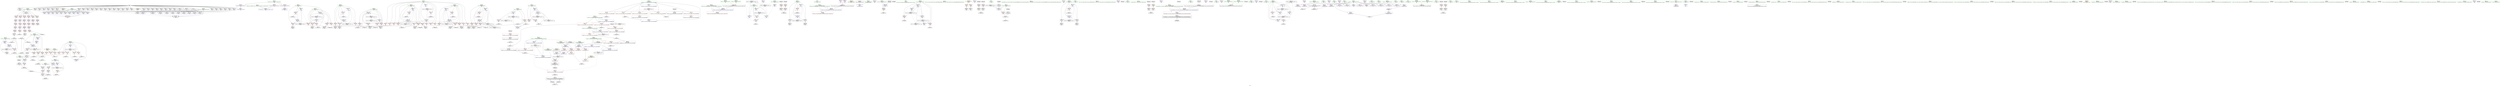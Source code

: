 digraph "SVFG" {
	label="SVFG";

	Node0x561a8f6608b0 [shape=record,color=grey,label="{NodeID: 0\nNullPtr}"];
	Node0x561a8f6608b0 -> Node0x561a8f6b6c20[style=solid];
	Node0x561a8f6608b0 -> Node0x561a8f6b6d20[style=solid];
	Node0x561a8f6608b0 -> Node0x561a8f6b6df0[style=solid];
	Node0x561a8f6608b0 -> Node0x561a8f6b6ec0[style=solid];
	Node0x561a8f6608b0 -> Node0x561a8f6b6f90[style=solid];
	Node0x561a8f6608b0 -> Node0x561a8f6b7060[style=solid];
	Node0x561a8f6608b0 -> Node0x561a8f6b7130[style=solid];
	Node0x561a8f6608b0 -> Node0x561a8f6b7200[style=solid];
	Node0x561a8f6608b0 -> Node0x561a8f6b72d0[style=solid];
	Node0x561a8f6608b0 -> Node0x561a8f6b73a0[style=solid];
	Node0x561a8f6608b0 -> Node0x561a8f6b7470[style=solid];
	Node0x561a8f6608b0 -> Node0x561a8f6b7540[style=solid];
	Node0x561a8f6608b0 -> Node0x561a8f6b7610[style=solid];
	Node0x561a8f6608b0 -> Node0x561a8f6b76e0[style=solid];
	Node0x561a8f6608b0 -> Node0x561a8f6b77b0[style=solid];
	Node0x561a8f6608b0 -> Node0x561a8f6b7880[style=solid];
	Node0x561a8f6608b0 -> Node0x561a8f6b7950[style=solid];
	Node0x561a8f6608b0 -> Node0x561a8f6b7a20[style=solid];
	Node0x561a8f6608b0 -> Node0x561a8f6b7af0[style=solid];
	Node0x561a8f6608b0 -> Node0x561a8f6b7bc0[style=solid];
	Node0x561a8f6608b0 -> Node0x561a8f6b7c90[style=solid];
	Node0x561a8f6608b0 -> Node0x561a8f6b7d60[style=solid];
	Node0x561a8f6608b0 -> Node0x561a8f6b7e30[style=solid];
	Node0x561a8f6608b0 -> Node0x561a8f6b7f00[style=solid];
	Node0x561a8f6608b0 -> Node0x561a8f6b7fd0[style=solid];
	Node0x561a8f6608b0 -> Node0x561a8f6b80a0[style=solid];
	Node0x561a8f6608b0 -> Node0x561a8f6b8170[style=solid];
	Node0x561a8f6608b0 -> Node0x561a8f6b8240[style=solid];
	Node0x561a8f6608b0 -> Node0x561a8f6b8310[style=solid];
	Node0x561a8f6608b0 -> Node0x561a8f6b83e0[style=solid];
	Node0x561a8f6608b0 -> Node0x561a8f6b84b0[style=solid];
	Node0x561a8f6608b0 -> Node0x561a8f6b8580[style=solid];
	Node0x561a8f6608b0 -> Node0x561a8f6b8650[style=solid];
	Node0x561a8f6608b0 -> Node0x561a8f6b8720[style=solid];
	Node0x561a8f6608b0 -> Node0x561a8f6b87f0[style=solid];
	Node0x561a8f6608b0 -> Node0x561a8f6b88c0[style=solid];
	Node0x561a8f6608b0 -> Node0x561a8f6b8990[style=solid];
	Node0x561a8f6608b0 -> Node0x561a8f6c5f70[style=solid];
	Node0x561a8f6c8c60 [shape=record,color=black,label="{NodeID: 775\nMR_24V_2 = PHI(MR_24V_3, MR_24V_1, )\npts\{10 \}\n}"];
	Node0x561a8f6c8c60 -> Node0x561a8f6bf780[style=dashed];
	Node0x561a8f6c8c60 -> Node0x561a8f6bc510[style=dashed];
	Node0x561a8f6cb560 [shape=record,color=blue,label="{NodeID: 443\n278\<--626\ni79\<--inc136\nmain\n}"];
	Node0x561a8f6cb560 -> Node0x561a8f6c33a0[style=dashed];
	Node0x561a8f6cb560 -> Node0x561a8f6c3470[style=dashed];
	Node0x561a8f6cb560 -> Node0x561a8f6c3540[style=dashed];
	Node0x561a8f6cb560 -> Node0x561a8f6c3610[style=dashed];
	Node0x561a8f6cb560 -> Node0x561a8f6cb560[style=dashed];
	Node0x561a8f6cb560 -> Node0x561a8f709ab0[style=dashed];
	Node0x561a8f6c0d70 [shape=record,color=red,label="{NodeID: 277\n210\<--195\n\<--__a.addr\n_ZSt3minIiERKT_S2_S2_\n}"];
	Node0x561a8f6c0d70 -> Node0x561a8f6bacb0[style=solid];
	Node0x561a8f67dda0 [shape=record,color=green,label="{NodeID: 111\n840\<--841\n__lhs.addr\<--__lhs.addr_field_insensitive\n_ZStplIcSt11char_traitsIcESaIcEENSt7__cxx1112basic_stringIT_T0_T1_EEOS8_PKS5_\n}"];
	Node0x561a8f67dda0 -> Node0x561a8f6c5900[style=solid];
	Node0x561a8f67dda0 -> Node0x561a8f6cc5a0[style=solid];
	Node0x561a8f6de040 [shape=record,color=grey,label="{NodeID: 720\n743 = cmp(742, 9, )\n}"];
	Node0x561a8f6bab10 [shape=record,color=blue,label="{NodeID: 388\n197\<--192\n__b.addr\<--__b\n_ZSt3minIiERKT_S2_S2_\n}"];
	Node0x561a8f6bab10 -> Node0x561a8f6c0e40[style=dashed];
	Node0x561a8f6bab10 -> Node0x561a8f6c0f10[style=dashed];
	Node0x561a8f680ee0 [shape=record,color=purple,label="{NodeID: 222\n402\<--24\n\<--.str.4\nmain\n}"];
	Node0x561a8f67def0 [shape=record,color=green,label="{NodeID: 56\n220\<--221\nretval\<--retval_field_insensitive\nmain\n}"];
	Node0x561a8f67def0 -> Node0x561a8f6bad80[style=solid];
	Node0x561a8f75d510 [shape=record,color=black,label="{NodeID: 997\n653 = PHI()\n}"];
	Node0x561a8f75d510 -> Node0x561a8f6c5690[style=solid];
	Node0x561a8f6d8dc0 [shape=record,color=grey,label="{NodeID: 665\n783 = Binary(782, 141, )\n}"];
	Node0x561a8f6c3af0 [shape=record,color=red,label="{NodeID: 333\n570\<--282\n\<--j\nmain\n}"];
	Node0x561a8f6c3af0 -> Node0x561a8f6da140[style=solid];
	Node0x561a8f6b9380 [shape=record,color=black,label="{NodeID: 167\n313\<--312\nidxprom\<--\nmain\n}"];
	Node0x561a8f6869a0 [shape=record,color=green,label="{NodeID: 1\n7\<--1\n__dso_handle\<--dummyObj\nGlob }"];
	Node0x561a8f6c9160 [shape=record,color=black,label="{NodeID: 776\nMR_48V_3 = PHI(MR_48V_4, MR_48V_2, )\npts\{255 \}\n}"];
	Node0x561a8f6c9160 -> Node0x561a8f6c25d0[style=dashed];
	Node0x561a8f6c9160 -> Node0x561a8f6cc400[style=dashed];
	Node0x561a8f6c9160 -> Node0x561a8f6c9160[style=dashed];
	Node0x561a8f6cb630 [shape=record,color=blue,label="{NodeID: 444\n286\<--9\ni138\<--\nmain\n}"];
	Node0x561a8f6cb630 -> Node0x561a8f6c3f00[style=dashed];
	Node0x561a8f6cb630 -> Node0x561a8f6c3fd0[style=dashed];
	Node0x561a8f6cb630 -> Node0x561a8f6c40a0[style=dashed];
	Node0x561a8f6cb630 -> Node0x561a8f6c4170[style=dashed];
	Node0x561a8f6cb630 -> Node0x561a8f6cbf20[style=dashed];
	Node0x561a8f6cb630 -> Node0x561a8f70aeb0[style=dashed];
	Node0x561a8f6c0e40 [shape=record,color=red,label="{NodeID: 278\n201\<--197\n\<--__b.addr\n_ZSt3minIiERKT_S2_S2_\n}"];
	Node0x561a8f6c0e40 -> Node0x561a8f6c0fe0[style=solid];
	Node0x561a8f6b6750 [shape=record,color=green,label="{NodeID: 112\n842\<--843\n__rhs.addr\<--__rhs.addr_field_insensitive\n_ZStplIcSt11char_traitsIcESaIcEENSt7__cxx1112basic_stringIT_T0_T1_EEOS8_PKS5_\n}"];
	Node0x561a8f6b6750 -> Node0x561a8f6c59d0[style=solid];
	Node0x561a8f6b6750 -> Node0x561a8f6cc670[style=solid];
	Node0x561a8f318e60 [shape=record,color=yellow,style=double,label="{NodeID: 887\n2V_1 = ENCHI(MR_2V_0)\npts\{98 \}\nFun[__cxx_global_array_dtor]}"];
	Node0x561a8f318e60 -> Node0x561a8f6c6070[style=dashed];
	Node0x561a8f6de1c0 [shape=record,color=grey,label="{NodeID: 721\n522 = cmp(520, 521, )\n}"];
	Node0x561a8f6babe0 [shape=record,color=blue,label="{NodeID: 389\n193\<--207\nretval\<--\n_ZSt3minIiERKT_S2_S2_\n}"];
	Node0x561a8f6babe0 -> Node0x561a8f6fc9b0[style=dashed];
	Node0x561a8f680fb0 [shape=record,color=purple,label="{NodeID: 223\n508\<--28\n\<--.str.5\nmain\n}"];
	Node0x561a8f67dfc0 [shape=record,color=green,label="{NodeID: 57\n222\<--223\nargc.addr\<--argc.addr_field_insensitive\nmain\n}"];
	Node0x561a8f67dfc0 -> Node0x561a8f6c1180[style=solid];
	Node0x561a8f67dfc0 -> Node0x561a8f6bae50[style=solid];
	Node0x561a8f75d610 [shape=record,color=black,label="{NodeID: 998\n670 = PHI()\n}"];
	Node0x561a8f6d8f40 [shape=record,color=grey,label="{NodeID: 666\n780 = Binary(779, 141, )\n}"];
	Node0x561a8f6d8f40 -> Node0x561a8f6cc400[style=solid];
	Node0x561a8f6c3bc0 [shape=record,color=red,label="{NodeID: 334\n585\<--284\n\<--j107\nmain\n}"];
	Node0x561a8f6c3bc0 -> Node0x561a8f6dcfc0[style=solid];
	Node0x561a8f6b9450 [shape=record,color=black,label="{NodeID: 168\n326\<--325\nidxprom3\<--\nmain\n}"];
	Node0x561a8f68bfa0 [shape=record,color=green,label="{NodeID: 2\n9\<--1\n\<--dummyObj\nCan only get source location for instruction, argument, global var or function.}"];
	Node0x561a8f6c9660 [shape=record,color=black,label="{NodeID: 777\nMR_52V_3 = PHI(MR_52V_4, MR_52V_2, )\npts\{259 \}\n}"];
	Node0x561a8f6c9660 -> Node0x561a8f6c2840[style=dashed];
	Node0x561a8f6c9660 -> Node0x561a8f6c2910[style=dashed];
	Node0x561a8f6c9660 -> Node0x561a8f6c29e0[style=dashed];
	Node0x561a8f6c9660 -> Node0x561a8f6c2ab0[style=dashed];
	Node0x561a8f6c9660 -> Node0x561a8f6c2b80[style=dashed];
	Node0x561a8f6c9660 -> Node0x561a8f6cc4d0[style=dashed];
	Node0x561a8f6cb700 [shape=record,color=blue,label="{NodeID: 445\n288\<--141\nok142\<--\nmain\n}"];
	Node0x561a8f6cb700 -> Node0x561a8f6c4240[style=dashed];
	Node0x561a8f6cb700 -> Node0x561a8f6cb700[style=dashed];
	Node0x561a8f6cb700 -> Node0x561a8f6cb8a0[style=dashed];
	Node0x561a8f6cb700 -> Node0x561a8f6cba40[style=dashed];
	Node0x561a8f6cb700 -> Node0x561a8f70b3b0[style=dashed];
	Node0x561a8f6cb700 -> Node0x561a8f714eb0[style=dashed];
	Node0x561a8f6c0f10 [shape=record,color=red,label="{NodeID: 279\n207\<--197\n\<--__b.addr\n_ZSt3minIiERKT_S2_S2_\n}"];
	Node0x561a8f6c0f10 -> Node0x561a8f6babe0[style=solid];
	Node0x561a8f6b67e0 [shape=record,color=green,label="{NodeID: 113\n849\<--850\n_ZNSt7__cxx1112basic_stringIcSt11char_traitsIcESaIcEE6appendEPKc\<--_ZNSt7__cxx1112basic_stringIcSt11char_traitsIcESaIcEE6appendEPKc_field_insensitive\n}"];
	Node0x561a8f72bd40 [shape=record,color=yellow,style=double,label="{NodeID: 888\n22V_1 = ENCHI(MR_22V_0)\npts\{1 \}\nFun[main]}"];
	Node0x561a8f72bd40 -> Node0x561a8f6bffa0[style=dashed];
	Node0x561a8f72bd40 -> Node0x561a8f6c0070[style=dashed];
	Node0x561a8f6de340 [shape=record,color=grey,label="{NodeID: 722\n640 = cmp(638, 639, )\n}"];
	Node0x561a8f6bacb0 [shape=record,color=blue,label="{NodeID: 390\n193\<--210\nretval\<--\n_ZSt3minIiERKT_S2_S2_\n}"];
	Node0x561a8f6bacb0 -> Node0x561a8f6fc9b0[style=dashed];
	Node0x561a8f681080 [shape=record,color=purple,label="{NodeID: 224\n512\<--28\n\<--.str.5\nmain\n}"];
	Node0x561a8f67e090 [shape=record,color=green,label="{NodeID: 58\n224\<--225\nargv.addr\<--argv.addr_field_insensitive\nmain\n}"];
	Node0x561a8f67e090 -> Node0x561a8f6c1250[style=solid];
	Node0x561a8f67e090 -> Node0x561a8f6c1320[style=solid];
	Node0x561a8f67e090 -> Node0x561a8f6c13f0[style=solid];
	Node0x561a8f67e090 -> Node0x561a8f6c14c0[style=solid];
	Node0x561a8f67e090 -> Node0x561a8f6c1590[style=solid];
	Node0x561a8f67e090 -> Node0x561a8f6c1660[style=solid];
	Node0x561a8f67e090 -> Node0x561a8f6baf20[style=solid];
	Node0x561a8f75d6e0 [shape=record,color=black,label="{NodeID: 999\n684 = PHI()\n}"];
	Node0x561a8f75d6e0 -> Node0x561a8f6c5760[style=solid];
	Node0x561a8f6d90c0 [shape=record,color=grey,label="{NodeID: 667\n806 = Binary(805, 796, )\n}"];
	Node0x561a8f6d90c0 -> Node0x561a8f6d99c0[style=solid];
	Node0x561a8f6c3c90 [shape=record,color=red,label="{NodeID: 335\n592\<--284\n\<--j107\nmain\n}"];
	Node0x561a8f6c3c90 -> Node0x561a8f6ba150[style=solid];
	Node0x561a8f6b9520 [shape=record,color=black,label="{NodeID: 169\n329\<--328\nconv\<--\nmain\n}"];
	Node0x561a8f6b9520 -> Node0x561a8f6da740[style=solid];
	Node0x561a8f6b62a0 [shape=record,color=green,label="{NodeID: 3\n17\<--1\n.str\<--dummyObj\nGlob }"];
	Node0x561a8f6c9b60 [shape=record,color=black,label="{NodeID: 778\nMR_54V_2 = PHI(MR_54V_3, MR_54V_1, )\npts\{261 \}\n}"];
	Node0x561a8f6c9b60 -> Node0x561a8f6bc440[style=dashed];
	Node0x561a8f6cb7d0 [shape=record,color=blue,label="{NodeID: 446\n290\<--9\nj143\<--\nmain\n}"];
	Node0x561a8f6cb7d0 -> Node0x561a8f6c43e0[style=dashed];
	Node0x561a8f6cb7d0 -> Node0x561a8f6c44b0[style=dashed];
	Node0x561a8f6cb7d0 -> Node0x561a8f6c4580[style=dashed];
	Node0x561a8f6cb7d0 -> Node0x561a8f6c4650[style=dashed];
	Node0x561a8f6cb7d0 -> Node0x561a8f6cb7d0[style=dashed];
	Node0x561a8f6cb7d0 -> Node0x561a8f6cb970[style=dashed];
	Node0x561a8f6cb7d0 -> Node0x561a8f70b8b0[style=dashed];
	Node0x561a8f6c0fe0 [shape=record,color=red,label="{NodeID: 280\n202\<--201\n\<--\n_ZSt3minIiERKT_S2_S2_\n}"];
	Node0x561a8f6c0fe0 -> Node0x561a8f6dd2c0[style=solid];
	Node0x561a8f6b6870 [shape=record,color=green,label="{NodeID: 114\n852\<--853\n_ZSt4moveIRNSt7__cxx1112basic_stringIcSt11char_traitsIcESaIcEEEEONSt16remove_referenceIT_E4typeEOS8_\<--_ZSt4moveIRNSt7__cxx1112basic_stringIcSt11char_traitsIcESaIcEEEEONSt16remove_referenceIT_E4typeEOS8__field_insensitive\n}"];
	Node0x561a8f6de4c0 [shape=record,color=grey,label="{NodeID: 723\n474 = cmp(472, 473, )\n}"];
	Node0x561a8f6bad80 [shape=record,color=blue,label="{NodeID: 391\n220\<--9\nretval\<--\nmain\n}"];
	Node0x561a8f681150 [shape=record,color=purple,label="{NodeID: 225\n577\<--30\n\<--.str.6\nmain\n}"];
	Node0x561a8f67e160 [shape=record,color=green,label="{NodeID: 59\n226\<--227\nprocnum\<--procnum_field_insensitive\nmain\n}"];
	Node0x561a8f67e160 -> Node0x561a8f6c1730[style=solid];
	Node0x561a8f67e160 -> Node0x561a8f6c1800[style=solid];
	Node0x561a8f67e160 -> Node0x561a8f6baff0[style=solid];
	Node0x561a8f67e160 -> Node0x561a8f6bb330[style=solid];
	Node0x561a8f75d810 [shape=record,color=black,label="{NodeID: 1000\n690 = PHI()\n}"];
	Node0x561a8f75d810 -> Node0x561a8f6c5830[style=solid];
	Node0x561a8f6d9240 [shape=record,color=grey,label="{NodeID: 668\n805 = Binary(803, 804, )\n}"];
	Node0x561a8f6d9240 -> Node0x561a8f6d90c0[style=solid];
	Node0x561a8f6c3d60 [shape=record,color=red,label="{NodeID: 336\n597\<--284\n\<--j107\nmain\n}"];
	Node0x561a8f6c3d60 -> Node0x561a8f6ba2f0[style=solid];
	Node0x561a8f6b95f0 [shape=record,color=black,label="{NodeID: 170\n344\<--343\nidxprom8\<--\nmain\n}"];
	Node0x561a8f660720 [shape=record,color=green,label="{NodeID: 4\n19\<--1\n.str.2\<--dummyObj\nGlob }"];
	Node0x561a8f6ca060 [shape=record,color=black,label="{NodeID: 779\nMR_56V_2 = PHI(MR_56V_4, MR_56V_1, )\npts\{263 \}\n}"];
	Node0x561a8f6ca060 -> Node0x561a8f6bc5e0[style=dashed];
	Node0x561a8f6cb8a0 [shape=record,color=blue,label="{NodeID: 447\n288\<--9\nok142\<--\nmain\n}"];
	Node0x561a8f6cb8a0 -> Node0x561a8f714eb0[style=dashed];
	Node0x561a8f6c10b0 [shape=record,color=red,label="{NodeID: 281\n204\<--203\n\<--\n_ZSt3minIiERKT_S2_S2_\n}"];
	Node0x561a8f6c10b0 -> Node0x561a8f6dd2c0[style=solid];
	Node0x561a8f6b6900 [shape=record,color=green,label="{NodeID: 115\n855\<--856\n_ZNSt7__cxx1112basic_stringIcSt11char_traitsIcESaIcEEC1EOS4_\<--_ZNSt7__cxx1112basic_stringIcSt11char_traitsIcESaIcEEC1EOS4__field_insensitive\n}"];
	Node0x561a8f6de640 [shape=record,color=grey,label="{NodeID: 724\n703 = cmp(702, 9, )\n}"];
	Node0x561a8f6bae50 [shape=record,color=blue,label="{NodeID: 392\n222\<--218\nargc.addr\<--argc\nmain\n}"];
	Node0x561a8f6bae50 -> Node0x561a8f6c1180[style=dashed];
	Node0x561a8f681220 [shape=record,color=purple,label="{NodeID: 226\n669\<--30\n\<--.str.6\nmain\n}"];
	Node0x561a8f67e230 [shape=record,color=green,label="{NodeID: 60\n228\<--229\nprocall\<--procall_field_insensitive\nmain\n}"];
	Node0x561a8f67e230 -> Node0x561a8f6c18d0[style=solid];
	Node0x561a8f67e230 -> Node0x561a8f6c19a0[style=solid];
	Node0x561a8f67e230 -> Node0x561a8f6c1a70[style=solid];
	Node0x561a8f67e230 -> Node0x561a8f6c1b40[style=solid];
	Node0x561a8f67e230 -> Node0x561a8f6bb0c0[style=solid];
	Node0x561a8f67e230 -> Node0x561a8f6bb190[style=solid];
	Node0x561a8f67e230 -> Node0x561a8f6bb5a0[style=solid];
	Node0x561a8f75d910 [shape=record,color=black,label="{NodeID: 1001\n706 = PHI()\n}"];
	Node0x561a8f6d93c0 [shape=record,color=grey,label="{NodeID: 669\n795 = Binary(794, 796, )\n}"];
	Node0x561a8f6c3e30 [shape=record,color=red,label="{NodeID: 337\n608\<--284\n\<--j107\nmain\n}"];
	Node0x561a8f6c3e30 -> Node0x561a8f6d96c0[style=solid];
	Node0x561a8f6b96c0 [shape=record,color=black,label="{NodeID: 171\n355\<--354\nidxprom14\<--\nmain\n}"];
	Node0x561a8f6715c0 [shape=record,color=green,label="{NodeID: 5\n21\<--1\nstdin\<--dummyObj\nGlob }"];
	Node0x561a8f708bb0 [shape=record,color=black,label="{NodeID: 780\nMR_58V_2 = PHI(MR_58V_3, MR_58V_1, )\npts\{273 \}\n}"];
	Node0x561a8f708bb0 -> Node0x561a8f6ca560[style=dashed];
	Node0x561a8f708bb0 -> Node0x561a8f708bb0[style=dashed];
	Node0x561a8f6cb970 [shape=record,color=blue,label="{NodeID: 448\n290\<--663\nj143\<--inc162\nmain\n}"];
	Node0x561a8f6cb970 -> Node0x561a8f6c43e0[style=dashed];
	Node0x561a8f6cb970 -> Node0x561a8f6c44b0[style=dashed];
	Node0x561a8f6cb970 -> Node0x561a8f6c4580[style=dashed];
	Node0x561a8f6cb970 -> Node0x561a8f6c4650[style=dashed];
	Node0x561a8f6cb970 -> Node0x561a8f6cb7d0[style=dashed];
	Node0x561a8f6cb970 -> Node0x561a8f6cb970[style=dashed];
	Node0x561a8f6cb970 -> Node0x561a8f70b8b0[style=dashed];
	Node0x561a8f6c1180 [shape=record,color=red,label="{NodeID: 282\n303\<--222\n\<--argc.addr\nmain\n}"];
	Node0x561a8f6c1180 -> Node0x561a8f6dd740[style=solid];
	Node0x561a8f6b6990 [shape=record,color=green,label="{NodeID: 116\n864\<--865\n__gxx_personality_v0\<--__gxx_personality_v0_field_insensitive\n}"];
	Node0x561a8f6de7c0 [shape=record,color=grey,label="{NodeID: 725\n545 = cmp(538, 544, )\n}"];
	Node0x561a8f6baf20 [shape=record,color=blue,label="{NodeID: 393\n224\<--219\nargv.addr\<--argv\nmain\n}"];
	Node0x561a8f6baf20 -> Node0x561a8f6c1250[style=dashed];
	Node0x561a8f6baf20 -> Node0x561a8f6c1320[style=dashed];
	Node0x561a8f6baf20 -> Node0x561a8f6c13f0[style=dashed];
	Node0x561a8f6baf20 -> Node0x561a8f6c14c0[style=dashed];
	Node0x561a8f6baf20 -> Node0x561a8f6c1590[style=dashed];
	Node0x561a8f6baf20 -> Node0x561a8f6c1660[style=dashed];
	Node0x561a8f6812f0 [shape=record,color=purple,label="{NodeID: 227\n615\<--32\n\<--.str.7\nmain\n}"];
	Node0x561a8f67e300 [shape=record,color=green,label="{NodeID: 61\n230\<--231\ni\<--i_field_insensitive\nmain\n}"];
	Node0x561a8f67e300 -> Node0x561a8f6c1c10[style=solid];
	Node0x561a8f67e300 -> Node0x561a8f6c1ce0[style=solid];
	Node0x561a8f67e300 -> Node0x561a8f6c1db0[style=solid];
	Node0x561a8f67e300 -> Node0x561a8f6bb260[style=solid];
	Node0x561a8f67e300 -> Node0x561a8f6bb400[style=solid];
	Node0x561a8f75d9e0 [shape=record,color=black,label="{NodeID: 1002\n732 = PHI()\n}"];
	Node0x561a8f6d9540 [shape=record,color=grey,label="{NodeID: 670\n794 = Binary(792, 793, )\n}"];
	Node0x561a8f6d9540 -> Node0x561a8f6d93c0[style=solid];
	Node0x561a8f6c3f00 [shape=record,color=red,label="{NodeID: 338\n631\<--286\n\<--i138\nmain\n}"];
	Node0x561a8f6c3f00 -> Node0x561a8f6df840[style=solid];
	Node0x561a8f6b9790 [shape=record,color=black,label="{NodeID: 172\n358\<--357\nconv16\<--\nmain\n}"];
	Node0x561a8f6b9790 -> Node0x561a8f6d9b40[style=solid];
	Node0x561a8f67ac80 [shape=record,color=green,label="{NodeID: 6\n22\<--1\n.str.3\<--dummyObj\nGlob }"];
	Node0x561a8f7090b0 [shape=record,color=black,label="{NodeID: 781\nMR_60V_2 = PHI(MR_60V_3, MR_60V_1, )\npts\{275 \}\n}"];
	Node0x561a8f7090b0 -> Node0x561a8f6ca5f0[style=dashed];
	Node0x561a8f7090b0 -> Node0x561a8f7090b0[style=dashed];
	Node0x561a8f6cba40 [shape=record,color=blue,label="{NodeID: 449\n288\<--141\nok142\<--\nmain\n}"];
	Node0x561a8f6cba40 -> Node0x561a8f72a8d0[style=dashed];
	Node0x561a8f6c1250 [shape=record,color=red,label="{NodeID: 283\n309\<--224\n\<--argv.addr\nmain\n}"];
	Node0x561a8f6c1250 -> Node0x561a8f6bef60[style=solid];
	Node0x561a8f6b6a50 [shape=record,color=green,label="{NodeID: 117\n901\<--902\n__t.addr\<--__t.addr_field_insensitive\n_ZSt4moveIRNSt7__cxx1112basic_stringIcSt11char_traitsIcESaIcEEEEONSt16remove_referenceIT_E4typeEOS8_\n}"];
	Node0x561a8f6b6a50 -> Node0x561a8f6c5aa0[style=solid];
	Node0x561a8f6b6a50 -> Node0x561a8f6cc740[style=solid];
	Node0x561a8f6de940 [shape=record,color=grey,label="{NodeID: 726\n693 = cmp(686, 692, )\n}"];
	Node0x561a8f6baff0 [shape=record,color=blue,label="{NodeID: 394\n226\<--9\nprocnum\<--\nmain\n}"];
	Node0x561a8f6baff0 -> Node0x561a8f6c1730[style=dashed];
	Node0x561a8f6baff0 -> Node0x561a8f6bb330[style=dashed];
	Node0x561a8f6baff0 -> Node0x561a8f6fd8b0[style=dashed];
	Node0x561a8f6813c0 [shape=record,color=purple,label="{NodeID: 228\n705\<--32\n\<--.str.7\nmain\n}"];
	Node0x561a8f67e3d0 [shape=record,color=green,label="{NodeID: 62\n232\<--233\ni5\<--i5_field_insensitive\nmain\n}"];
	Node0x561a8f67e3d0 -> Node0x561a8f6c1e80[style=solid];
	Node0x561a8f67e3d0 -> Node0x561a8f6c1f50[style=solid];
	Node0x561a8f67e3d0 -> Node0x561a8f6c2020[style=solid];
	Node0x561a8f67e3d0 -> Node0x561a8f6bb4d0[style=solid];
	Node0x561a8f67e3d0 -> Node0x561a8f6bb670[style=solid];
	Node0x561a8f75db10 [shape=record,color=black,label="{NodeID: 1003\n737 = PHI()\n}"];
	Node0x561a8f6d96c0 [shape=record,color=grey,label="{NodeID: 671\n609 = Binary(608, 141, )\n}"];
	Node0x561a8f6d96c0 -> Node0x561a8f6cb2f0[style=solid];
	Node0x561a8f6c3fd0 [shape=record,color=red,label="{NodeID: 339\n645\<--286\n\<--i138\nmain\n}"];
	Node0x561a8f6c3fd0 -> Node0x561a8f6ba560[style=solid];
	Node0x561a8f6b9860 [shape=record,color=black,label="{NodeID: 173\n385\<--383\ncall29\<--\nmain\n}"];
	Node0x561a8f67ad10 [shape=record,color=green,label="{NodeID: 7\n24\<--1\n.str.4\<--dummyObj\nGlob }"];
	Node0x561a8f7095b0 [shape=record,color=black,label="{NodeID: 782\nMR_62V_2 = PHI(MR_62V_3, MR_62V_1, )\npts\{277 \}\n}"];
	Node0x561a8f7095b0 -> Node0x561a8f6ca6c0[style=dashed];
	Node0x561a8f7095b0 -> Node0x561a8f7095b0[style=dashed];
	Node0x561a8f6cbb10 [shape=record,color=blue,label="{NodeID: 450\n292\<--9\nj169\<--\nmain\n}"];
	Node0x561a8f6cbb10 -> Node0x561a8f6c4720[style=dashed];
	Node0x561a8f6cbb10 -> Node0x561a8f6c47f0[style=dashed];
	Node0x561a8f6cbb10 -> Node0x561a8f6c48c0[style=dashed];
	Node0x561a8f6cbb10 -> Node0x561a8f6c4990[style=dashed];
	Node0x561a8f6cbb10 -> Node0x561a8f6cbcb0[style=dashed];
	Node0x561a8f6cbb10 -> Node0x561a8f7299d0[style=dashed];
	Node0x561a8f6c1320 [shape=record,color=red,label="{NodeID: 284\n322\<--224\n\<--argv.addr\nmain\n}"];
	Node0x561a8f6c1320 -> Node0x561a8f6bf030[style=solid];
	Node0x561a8f6b6b20 [shape=record,color=green,label="{NodeID: 118\n50\<--912\n_GLOBAL__sub_I_vepifanov_0_0.cpp\<--_GLOBAL__sub_I_vepifanov_0_0.cpp_field_insensitive\n}"];
	Node0x561a8f6b6b20 -> Node0x561a8f6c5e70[style=solid];
	Node0x561a8f6deac0 [shape=record,color=grey,label="{NodeID: 727\n722 = cmp(720, 721, )\n}"];
	Node0x561a8f6bb0c0 [shape=record,color=blue,label="{NodeID: 395\n228\<--141\nprocall\<--\nmain\n}"];
	Node0x561a8f6bb0c0 -> Node0x561a8f6bb190[style=dashed];
	Node0x561a8f6bb0c0 -> Node0x561a8f6fddb0[style=dashed];
	Node0x561a8f681490 [shape=record,color=purple,label="{NodeID: 229\n731\<--35\n\<--.str.8\nmain\n}"];
	Node0x561a8f67e4a0 [shape=record,color=green,label="{NodeID: 63\n234\<--235\nref.tmp\<--ref.tmp_field_insensitive\nmain\n|{<s0>12}}"];
	Node0x561a8f67e4a0:s0 -> Node0x561a8f75ea90[style=solid,color=red];
	Node0x561a8f75dc10 [shape=record,color=black,label="{NodeID: 1004\n741 = PHI()\n}"];
	Node0x561a8f6d9840 [shape=record,color=grey,label="{NodeID: 672\n812 = Binary(809, 811, )\n}"];
	Node0x561a8f6c40a0 [shape=record,color=red,label="{NodeID: 340\n682\<--286\n\<--i138\nmain\n}"];
	Node0x561a8f6c40a0 -> Node0x561a8f67f820[style=solid];
	Node0x561a8f6b9930 [shape=record,color=black,label="{NodeID: 174\n403\<--401\ncall42\<--\nmain\n}"];
	Node0x561a8f678110 [shape=record,color=green,label="{NodeID: 8\n26\<--1\nstdout\<--dummyObj\nGlob }"];
	Node0x561a8f709ab0 [shape=record,color=black,label="{NodeID: 783\nMR_64V_2 = PHI(MR_64V_3, MR_64V_1, )\npts\{279 \}\n}"];
	Node0x561a8f709ab0 -> Node0x561a8f6ca790[style=dashed];
	Node0x561a8f709ab0 -> Node0x561a8f709ab0[style=dashed];
	Node0x561a8f6cbbe0 [shape=record,color=blue,label="{NodeID: 451\n288\<--9\nok142\<--\nmain\n}"];
	Node0x561a8f6cbbe0 -> Node0x561a8f72a8d0[style=dashed];
	Node0x561a8f6c13f0 [shape=record,color=red,label="{NodeID: 285\n340\<--224\n\<--argv.addr\nmain\n}"];
	Node0x561a8f6c13f0 -> Node0x561a8f6bf100[style=solid];
	Node0x561a8f6b6c20 [shape=record,color=black,label="{NodeID: 119\n2\<--3\ndummyVal\<--dummyVal\n}"];
	Node0x561a8f6dec40 [shape=record,color=grey,label="{NodeID: 728\n487 = cmp(485, 486, )\n}"];
	Node0x561a8f6bb190 [shape=record,color=blue,label="{NodeID: 396\n228\<--9\nprocall\<--\nmain\n}"];
	Node0x561a8f6bb190 -> Node0x561a8f6c18d0[style=dashed];
	Node0x561a8f6bb190 -> Node0x561a8f6bb5a0[style=dashed];
	Node0x561a8f6bb190 -> Node0x561a8f6fddb0[style=dashed];
	Node0x561a8f681560 [shape=record,color=purple,label="{NodeID: 230\n740\<--37\n\<--.str.9\nmain\n}"];
	Node0x561a8f67e570 [shape=record,color=green,label="{NodeID: 64\n236\<--237\nref.tmp22\<--ref.tmp22_field_insensitive\nmain\n|{<s0>12}}"];
	Node0x561a8f67e570:s0 -> Node0x561a8f75ebe0[style=solid,color=red];
	Node0x561a8f75dce0 [shape=record,color=black,label="{NodeID: 1005\n746 = PHI()\n}"];
	Node0x561a8f6d99c0 [shape=record,color=grey,label="{NodeID: 673\n809 = Binary(806, 808, )\n}"];
	Node0x561a8f6d99c0 -> Node0x561a8f6d9840[style=solid];
	Node0x561a8f6c4170 [shape=record,color=red,label="{NodeID: 341\n715\<--286\n\<--i138\nmain\n}"];
	Node0x561a8f6c4170 -> Node0x561a8f6dc0c0[style=solid];
	Node0x561a8f6b9a00 [shape=record,color=black,label="{NodeID: 175\n457\<--454\nconv47\<--call46\nmain\n}"];
	Node0x561a8f6b9a00 -> Node0x561a8f6bc100[style=solid];
	Node0x561a8f6781a0 [shape=record,color=green,label="{NodeID: 9\n27\<--1\n_ZSt3cin\<--dummyObj\nGlob }"];
	Node0x561a8f709fb0 [shape=record,color=black,label="{NodeID: 784\nMR_66V_2 = PHI(MR_66V_3, MR_66V_1, )\npts\{281 \}\n}"];
	Node0x561a8f709fb0 -> Node0x561a8f6ca860[style=dashed];
	Node0x561a8f709fb0 -> Node0x561a8f709fb0[style=dashed];
	Node0x561a8f6cbcb0 [shape=record,color=blue,label="{NodeID: 452\n292\<--699\nj169\<--inc188\nmain\n}"];
	Node0x561a8f6cbcb0 -> Node0x561a8f6c4720[style=dashed];
	Node0x561a8f6cbcb0 -> Node0x561a8f6c47f0[style=dashed];
	Node0x561a8f6cbcb0 -> Node0x561a8f6c48c0[style=dashed];
	Node0x561a8f6cbcb0 -> Node0x561a8f6c4990[style=dashed];
	Node0x561a8f6cbcb0 -> Node0x561a8f6cbcb0[style=dashed];
	Node0x561a8f6cbcb0 -> Node0x561a8f7299d0[style=dashed];
	Node0x561a8f6c14c0 [shape=record,color=red,label="{NodeID: 286\n351\<--224\n\<--argv.addr\nmain\n}"];
	Node0x561a8f6c14c0 -> Node0x561a8f6bf1d0[style=solid];
	Node0x561a8f6b6d20 [shape=record,color=black,label="{NodeID: 120\n219\<--3\nargv\<--dummyVal\nmain\n1st arg main }"];
	Node0x561a8f6b6d20 -> Node0x561a8f6baf20[style=solid];
	Node0x561a8f6dedc0 [shape=record,color=grey,label="{NodeID: 729\n529 = cmp(527, 528, )\n}"];
	Node0x561a8f6bb260 [shape=record,color=blue,label="{NodeID: 397\n230\<--9\ni\<--\nmain\n}"];
	Node0x561a8f6bb260 -> Node0x561a8f6c1c10[style=dashed];
	Node0x561a8f6bb260 -> Node0x561a8f6c1ce0[style=dashed];
	Node0x561a8f6bb260 -> Node0x561a8f6c1db0[style=dashed];
	Node0x561a8f6bb260 -> Node0x561a8f6bb400[style=dashed];
	Node0x561a8f6bb260 -> Node0x561a8f6fe2b0[style=dashed];
	Node0x561a8f6be7f0 [shape=record,color=purple,label="{NodeID: 231\n745\<--39\n\<--.str.10\nmain\n}"];
	Node0x561a8f67bdc0 [shape=record,color=green,label="{NodeID: 65\n238\<--239\nref.tmp24\<--ref.tmp24_field_insensitive\nmain\n}"];
	Node0x561a8f75ddb0 [shape=record,color=black,label="{NodeID: 1006\n751 = PHI(116, )\n}"];
	Node0x561a8f75ddb0 -> Node0x561a8f6d9fc0[style=solid];
	Node0x561a8f6d9b40 [shape=record,color=grey,label="{NodeID: 674\n359 = Binary(350, 358, )\n}"];
	Node0x561a8f6d9b40 -> Node0x561a8f6d9cc0[style=solid];
	Node0x561a8f6c4240 [shape=record,color=red,label="{NodeID: 342\n666\<--288\n\<--ok142\nmain\n}"];
	Node0x561a8f6c4240 -> Node0x561a8f6df3c0[style=solid];
	Node0x561a8f6b9ad0 [shape=record,color=black,label="{NodeID: 176\n477\<--476\nconv55\<--call54\nmain\n}"];
	Node0x561a8f6b9ad0 -> Node0x561a8f6bc440[style=solid];
	Node0x561a8f678670 [shape=record,color=green,label="{NodeID: 10\n28\<--1\n.str.5\<--dummyObj\nGlob }"];
	Node0x561a8f70a4b0 [shape=record,color=black,label="{NodeID: 785\nMR_68V_2 = PHI(MR_68V_3, MR_68V_1, )\npts\{283 \}\n}"];
	Node0x561a8f70a4b0 -> Node0x561a8f6ca930[style=dashed];
	Node0x561a8f70a4b0 -> Node0x561a8f70a4b0[style=dashed];
	Node0x561a8f6cbd80 [shape=record,color=blue,label="{NodeID: 453\n276\<--708\nbones\<--inc194\nmain\n}"];
	Node0x561a8f6cbd80 -> Node0x561a8f728fd0[style=dashed];
	Node0x561a8f6c1590 [shape=record,color=red,label="{NodeID: 287\n367\<--224\n\<--argv.addr\nmain\n}"];
	Node0x561a8f6c1590 -> Node0x561a8f6bf2a0[style=solid];
	Node0x561a8f6b6df0 [shape=record,color=black,label="{NodeID: 121\n408\<--3\n\<--dummyVal\nmain\n}"];
	Node0x561a8f6def40 [shape=record,color=grey,label="{NodeID: 730\n504 = cmp(502, 503, )\n}"];
	Node0x561a8f6bb330 [shape=record,color=blue,label="{NodeID: 398\n226\<--331\nprocnum\<--sub\nmain\n}"];
	Node0x561a8f6bb330 -> Node0x561a8f6c1730[style=dashed];
	Node0x561a8f6bb330 -> Node0x561a8f6bb330[style=dashed];
	Node0x561a8f6bb330 -> Node0x561a8f6fd8b0[style=dashed];
	Node0x561a8f6be880 [shape=record,color=purple,label="{NodeID: 232\n785\<--42\n\<--.str.11\nmain\n}"];
	Node0x561a8f67be90 [shape=record,color=green,label="{NodeID: 66\n240\<--241\nexn.slot\<--exn.slot_field_insensitive\nmain\n}"];
	Node0x561a8f67be90 -> Node0x561a8f6c20f0[style=solid];
	Node0x561a8f67be90 -> Node0x561a8f6bb740[style=solid];
	Node0x561a8f67be90 -> Node0x561a8f6bb8e0[style=solid];
	Node0x561a8f67be90 -> Node0x561a8f6bba80[style=solid];
	Node0x561a8f67be90 -> Node0x561a8f6bbc20[style=solid];
	Node0x561a8f67be90 -> Node0x561a8f6bbdc0[style=solid];
	Node0x561a8f67be90 -> Node0x561a8f6bbf60[style=solid];
	Node0x561a8f67be90 -> Node0x561a8f6caad0[style=solid];
	Node0x561a8f67be90 -> Node0x561a8f6cac70[style=solid];
	Node0x561a8f67be90 -> Node0x561a8f6cae10[style=solid];
	Node0x561a8f67be90 -> Node0x561a8f6cc0c0[style=solid];
	Node0x561a8f67be90 -> Node0x561a8f6cc260[style=solid];
	Node0x561a8f75dfa0 [shape=record,color=black,label="{NodeID: 1007\n753 = PHI(116, )\n}"];
	Node0x561a8f75dfa0 -> Node0x561a8f6d9fc0[style=solid];
	Node0x561a8f6d9cc0 [shape=record,color=grey,label="{NodeID: 675\n360 = Binary(359, 154, )\n}"];
	Node0x561a8f6d9cc0 -> Node0x561a8f6bb5a0[style=solid];
	Node0x561a8f6c4310 [shape=record,color=red,label="{NodeID: 343\n702\<--288\n\<--ok142\nmain\n}"];
	Node0x561a8f6c4310 -> Node0x561a8f6de640[style=solid];
	Node0x561a8f6b9ba0 [shape=record,color=black,label="{NodeID: 177\n490\<--489\nidxprom62\<--\nmain\n}"];
	Node0x561a8f678740 [shape=record,color=green,label="{NodeID: 11\n30\<--1\n.str.6\<--dummyObj\nGlob }"];
	Node0x561a8f70a9b0 [shape=record,color=black,label="{NodeID: 786\nMR_70V_2 = PHI(MR_70V_3, MR_70V_1, )\npts\{285 \}\n}"];
	Node0x561a8f70a9b0 -> Node0x561a8f70a9b0[style=dashed];
	Node0x561a8f70a9b0 -> Node0x561a8f7135b0[style=dashed];
	Node0x561a8f6cbe50 [shape=record,color=blue,label="{NodeID: 454\n272\<--141\nbad\<--\nmain\n}"];
	Node0x561a8f6cbe50 -> Node0x561a8f728ad0[style=dashed];
	Node0x561a8f6c1660 [shape=record,color=red,label="{NodeID: 288\n393\<--224\n\<--argv.addr\nmain\n}"];
	Node0x561a8f6c1660 -> Node0x561a8f6bf370[style=solid];
	Node0x561a8f6b6ec0 [shape=record,color=black,label="{NodeID: 122\n409\<--3\n\<--dummyVal\nmain\n}"];
	Node0x561a8f6b6ec0 -> Node0x561a8f6bb740[style=solid];
	Node0x561a8f72c580 [shape=record,color=yellow,style=double,label="{NodeID: 897\n40V_1 = ENCHI(MR_40V_0)\npts\{241 \}\nFun[main]}"];
	Node0x561a8f72c580 -> Node0x561a8f6bb740[style=dashed];
	Node0x561a8f72c580 -> Node0x561a8f6bb8e0[style=dashed];
	Node0x561a8f72c580 -> Node0x561a8f6bba80[style=dashed];
	Node0x561a8f72c580 -> Node0x561a8f6bbc20[style=dashed];
	Node0x561a8f72c580 -> Node0x561a8f6bbdc0[style=dashed];
	Node0x561a8f72c580 -> Node0x561a8f6bbf60[style=dashed];
	Node0x561a8f72c580 -> Node0x561a8f6caad0[style=dashed];
	Node0x561a8f72c580 -> Node0x561a8f6cac70[style=dashed];
	Node0x561a8f72c580 -> Node0x561a8f6cae10[style=dashed];
	Node0x561a8f72c580 -> Node0x561a8f6cc0c0[style=dashed];
	Node0x561a8f72c580 -> Node0x561a8f6cc260[style=dashed];
	Node0x561a8f6df0c0 [shape=record,color=grey,label="{NodeID: 731\n137 = cmp(132, 136, )\n}"];
	Node0x561a8f6bb400 [shape=record,color=blue,label="{NodeID: 399\n230\<--335\ni\<--inc\nmain\n}"];
	Node0x561a8f6bb400 -> Node0x561a8f6c1c10[style=dashed];
	Node0x561a8f6bb400 -> Node0x561a8f6c1ce0[style=dashed];
	Node0x561a8f6bb400 -> Node0x561a8f6c1db0[style=dashed];
	Node0x561a8f6bb400 -> Node0x561a8f6bb400[style=dashed];
	Node0x561a8f6bb400 -> Node0x561a8f6fe2b0[style=dashed];
	Node0x561a8f6be950 [shape=record,color=purple,label="{NodeID: 233\n789\<--44\n\<--.str.12\nmain\n}"];
	Node0x561a8f67bf60 [shape=record,color=green,label="{NodeID: 67\n242\<--243\nehselector.slot\<--ehselector.slot_field_insensitive\nmain\n}"];
	Node0x561a8f67bf60 -> Node0x561a8f6c21c0[style=solid];
	Node0x561a8f67bf60 -> Node0x561a8f6bb810[style=solid];
	Node0x561a8f67bf60 -> Node0x561a8f6bb9b0[style=solid];
	Node0x561a8f67bf60 -> Node0x561a8f6bbb50[style=solid];
	Node0x561a8f67bf60 -> Node0x561a8f6bbcf0[style=solid];
	Node0x561a8f67bf60 -> Node0x561a8f6bbe90[style=solid];
	Node0x561a8f67bf60 -> Node0x561a8f6bc030[style=solid];
	Node0x561a8f67bf60 -> Node0x561a8f6caba0[style=solid];
	Node0x561a8f67bf60 -> Node0x561a8f6cad40[style=solid];
	Node0x561a8f67bf60 -> Node0x561a8f6caee0[style=solid];
	Node0x561a8f67bf60 -> Node0x561a8f6cc190[style=solid];
	Node0x561a8f67bf60 -> Node0x561a8f6cc330[style=solid];
	Node0x561a8f75e0a0 [shape=record,color=black,label="{NodeID: 1008\n848 = PHI()\n|{<s0>86}}"];
	Node0x561a8f75e0a0:s0 -> Node0x561a8f75e370[style=solid,color=red];
	Node0x561a8f6d9e40 [shape=record,color=grey,label="{NodeID: 676\n364 = Binary(363, 141, )\n}"];
	Node0x561a8f6d9e40 -> Node0x561a8f6bb670[style=solid];
	Node0x561a8f6c43e0 [shape=record,color=red,label="{NodeID: 344\n638\<--290\n\<--j143\nmain\n}"];
	Node0x561a8f6c43e0 -> Node0x561a8f6de340[style=solid];
	Node0x561a8f6b9c70 [shape=record,color=black,label="{NodeID: 178\n532\<--531\nidxprom86\<--\nmain\n}"];
	Node0x561a8f678810 [shape=record,color=green,label="{NodeID: 12\n32\<--1\n.str.7\<--dummyObj\nGlob }"];
	Node0x561a8f70aeb0 [shape=record,color=black,label="{NodeID: 787\nMR_72V_2 = PHI(MR_72V_3, MR_72V_1, )\npts\{287 \}\n}"];
	Node0x561a8f70aeb0 -> Node0x561a8f6cb630[style=dashed];
	Node0x561a8f70aeb0 -> Node0x561a8f70aeb0[style=dashed];
	Node0x561a8f6cbf20 [shape=record,color=blue,label="{NodeID: 455\n286\<--716\ni138\<--inc199\nmain\n}"];
	Node0x561a8f6cbf20 -> Node0x561a8f6c3f00[style=dashed];
	Node0x561a8f6cbf20 -> Node0x561a8f6c3fd0[style=dashed];
	Node0x561a8f6cbf20 -> Node0x561a8f6c40a0[style=dashed];
	Node0x561a8f6cbf20 -> Node0x561a8f6c4170[style=dashed];
	Node0x561a8f6cbf20 -> Node0x561a8f6cbf20[style=dashed];
	Node0x561a8f6cbf20 -> Node0x561a8f70aeb0[style=dashed];
	Node0x561a8f6c1730 [shape=record,color=red,label="{NodeID: 289\n319\<--226\n\<--procnum\nmain\n}"];
	Node0x561a8f6c1730 -> Node0x561a8f6db640[style=solid];
	Node0x561a8f6b6f90 [shape=record,color=black,label="{NodeID: 123\n411\<--3\n\<--dummyVal\nmain\n}"];
	Node0x561a8f6b6f90 -> Node0x561a8f6bb810[style=solid];
	Node0x561a8f72c660 [shape=record,color=yellow,style=double,label="{NodeID: 898\n42V_1 = ENCHI(MR_42V_0)\npts\{243 \}\nFun[main]}"];
	Node0x561a8f72c660 -> Node0x561a8f6bb810[style=dashed];
	Node0x561a8f72c660 -> Node0x561a8f6bb9b0[style=dashed];
	Node0x561a8f72c660 -> Node0x561a8f6bbb50[style=dashed];
	Node0x561a8f72c660 -> Node0x561a8f6bbcf0[style=dashed];
	Node0x561a8f72c660 -> Node0x561a8f6bbe90[style=dashed];
	Node0x561a8f72c660 -> Node0x561a8f6bc030[style=dashed];
	Node0x561a8f72c660 -> Node0x561a8f6caba0[style=dashed];
	Node0x561a8f72c660 -> Node0x561a8f6cad40[style=dashed];
	Node0x561a8f72c660 -> Node0x561a8f6caee0[style=dashed];
	Node0x561a8f72c660 -> Node0x561a8f6cc190[style=dashed];
	Node0x561a8f72c660 -> Node0x561a8f6cc330[style=dashed];
	Node0x561a8f6df240 [shape=record,color=grey,label="{NodeID: 732\n109 = cmp(104, 108, )\n}"];
	Node0x561a8f6bb4d0 [shape=record,color=blue,label="{NodeID: 400\n232\<--9\ni5\<--\nmain\n}"];
	Node0x561a8f6bb4d0 -> Node0x561a8f6c1e80[style=dashed];
	Node0x561a8f6bb4d0 -> Node0x561a8f6c1f50[style=dashed];
	Node0x561a8f6bb4d0 -> Node0x561a8f6c2020[style=dashed];
	Node0x561a8f6bb4d0 -> Node0x561a8f6bb670[style=dashed];
	Node0x561a8f6bb4d0 -> Node0x561a8f6fe7b0[style=dashed];
	Node0x561a8f6bea20 [shape=record,color=purple,label="{NodeID: 234\n800\<--46\n\<--.str.13\nmain\n}"];
	Node0x561a8f67c030 [shape=record,color=green,label="{NodeID: 68\n244\<--245\nref.tmp31\<--ref.tmp31_field_insensitive\nmain\n|{<s0>20}}"];
	Node0x561a8f67c030:s0 -> Node0x561a8f75ea90[style=solid,color=red];
	Node0x561a8f75e170 [shape=record,color=black,label="{NodeID: 1009\n851 = PHI(899, )\n}"];
	Node0x561a8f6d9fc0 [shape=record,color=grey,label="{NodeID: 677\n754 = Binary(751, 753, )\n}"];
	Node0x561a8f6c44b0 [shape=record,color=red,label="{NodeID: 345\n642\<--290\n\<--j143\nmain\n}"];
	Node0x561a8f6c44b0 -> Node0x561a8f6ba490[style=solid];
	Node0x561a8f6b9d40 [shape=record,color=black,label="{NodeID: 179\n535\<--534\nconv88\<--\nmain\n}"];
	Node0x561a8f67f2c0 [shape=record,color=green,label="{NodeID: 13\n34\<--1\n_ZSt4cout\<--dummyObj\nGlob }"];
	Node0x561a8f70b3b0 [shape=record,color=black,label="{NodeID: 788\nMR_74V_2 = PHI(MR_74V_3, MR_74V_1, )\npts\{289 \}\n}"];
	Node0x561a8f70b3b0 -> Node0x561a8f6cb700[style=dashed];
	Node0x561a8f70b3b0 -> Node0x561a8f70b3b0[style=dashed];
	Node0x561a8f6cbff0 [shape=record,color=blue,label="{NodeID: 456\n272\<--141\nbad\<--\nmain\n}"];
	Node0x561a8f6cbff0 -> Node0x561a8f6c2f90[style=dashed];
	Node0x561a8f6cbff0 -> Node0x561a8f708bb0[style=dashed];
	Node0x561a8f6c1800 [shape=record,color=red,label="{NodeID: 290\n503\<--226\n\<--procnum\nmain\n}"];
	Node0x561a8f6c1800 -> Node0x561a8f6def40[style=solid];
	Node0x561a8f6b7060 [shape=record,color=black,label="{NodeID: 124\n414\<--3\n\<--dummyVal\nmain\n}"];
	Node0x561a8f6df3c0 [shape=record,color=grey,label="{NodeID: 733\n667 = cmp(666, 9, )\n}"];
	Node0x561a8f6bb5a0 [shape=record,color=blue,label="{NodeID: 401\n228\<--360\nprocall\<--sub18\nmain\n}"];
	Node0x561a8f6bb5a0 -> Node0x561a8f6c18d0[style=dashed];
	Node0x561a8f6bb5a0 -> Node0x561a8f6bb5a0[style=dashed];
	Node0x561a8f6bb5a0 -> Node0x561a8f6fddb0[style=dashed];
	Node0x561a8f6beaf0 [shape=record,color=purple,label="{NodeID: 235\n917\<--48\nllvm.global_ctors_0\<--llvm.global_ctors\nGlob }"];
	Node0x561a8f6beaf0 -> Node0x561a8f6c5d70[style=solid];
	Node0x561a8f67c100 [shape=record,color=green,label="{NodeID: 69\n246\<--247\nref.tmp32\<--ref.tmp32_field_insensitive\nmain\n|{<s0>20}}"];
	Node0x561a8f67c100:s0 -> Node0x561a8f75ebe0[style=solid,color=red];
	Node0x561a8f75e2a0 [shape=record,color=black,label="{NodeID: 1010\n218 = PHI()\n0th arg main }"];
	Node0x561a8f75e2a0 -> Node0x561a8f6bae50[style=solid];
	Node0x561a8f6da140 [shape=record,color=grey,label="{NodeID: 678\n571 = Binary(570, 141, )\n}"];
	Node0x561a8f6da140 -> Node0x561a8f6cafb0[style=solid];
	Node0x561a8f6c4580 [shape=record,color=red,label="{NodeID: 346\n650\<--290\n\<--j143\nmain\n}"];
	Node0x561a8f6c4580 -> Node0x561a8f6ba700[style=solid];
	Node0x561a8f6b9e10 [shape=record,color=black,label="{NodeID: 180\n538\<--537\nconv92\<--\nmain\n}"];
	Node0x561a8f6b9e10 -> Node0x561a8f6de7c0[style=solid];
	Node0x561a8f67f390 [shape=record,color=green,label="{NodeID: 14\n35\<--1\n.str.8\<--dummyObj\nGlob }"];
	Node0x561a8f70b8b0 [shape=record,color=black,label="{NodeID: 789\nMR_76V_2 = PHI(MR_76V_3, MR_76V_1, )\npts\{291 \}\n}"];
	Node0x561a8f70b8b0 -> Node0x561a8f6cb7d0[style=dashed];
	Node0x561a8f70b8b0 -> Node0x561a8f70b8b0[style=dashed];
	Node0x561a8f6cc0c0 [shape=record,color=blue,label="{NodeID: 457\n240\<--760\nexn.slot\<--\nmain\n}"];
	Node0x561a8f6cc0c0 -> Node0x561a8f6c20f0[style=dashed];
	Node0x561a8f6c18d0 [shape=record,color=red,label="{NodeID: 291\n349\<--228\n\<--procall\nmain\n}"];
	Node0x561a8f6c18d0 -> Node0x561a8f6db4c0[style=solid];
	Node0x561a8f6b7130 [shape=record,color=black,label="{NodeID: 125\n415\<--3\n\<--dummyVal\nmain\n}"];
	Node0x561a8f6b7130 -> Node0x561a8f6bb8e0[style=solid];
	Node0x561a8f72c820 [shape=record,color=yellow,style=double,label="{NodeID: 900\n46V_1 = ENCHI(MR_46V_0)\npts\{253 \}\nFun[main]}"];
	Node0x561a8f72c820 -> Node0x561a8f6c2360[style=dashed];
	Node0x561a8f72c820 -> Node0x561a8f6c2430[style=dashed];
	Node0x561a8f72c820 -> Node0x561a8f6c2500[style=dashed];
	Node0x561a8f6df540 [shape=record,color=grey,label="{NodeID: 734\n657 = cmp(649, 656, )\n}"];
	Node0x561a8f6bb670 [shape=record,color=blue,label="{NodeID: 402\n232\<--364\ni5\<--inc20\nmain\n}"];
	Node0x561a8f6bb670 -> Node0x561a8f6c1e80[style=dashed];
	Node0x561a8f6bb670 -> Node0x561a8f6c1f50[style=dashed];
	Node0x561a8f6bb670 -> Node0x561a8f6c2020[style=dashed];
	Node0x561a8f6bb670 -> Node0x561a8f6bb670[style=dashed];
	Node0x561a8f6bb670 -> Node0x561a8f6fe7b0[style=dashed];
	Node0x561a8f6bebc0 [shape=record,color=purple,label="{NodeID: 236\n918\<--48\nllvm.global_ctors_1\<--llvm.global_ctors\nGlob }"];
	Node0x561a8f6bebc0 -> Node0x561a8f6c5e70[style=solid];
	Node0x561a8f67c1d0 [shape=record,color=green,label="{NodeID: 70\n248\<--249\nref.tmp34\<--ref.tmp34_field_insensitive\nmain\n}"];
	Node0x561a8f75e370 [shape=record,color=black,label="{NodeID: 1011\n900 = PHI(848, )\n0th arg _ZSt4moveIRNSt7__cxx1112basic_stringIcSt11char_traitsIcESaIcEEEEONSt16remove_referenceIT_E4typeEOS8_ }"];
	Node0x561a8f75e370 -> Node0x561a8f6cc740[style=solid];
	Node0x561a8f6da2c0 [shape=record,color=grey,label="{NodeID: 679\n140 = Binary(139, 141, )\n}"];
	Node0x561a8f6da2c0 -> Node0x561a8f6c63b0[style=solid];
	Node0x561a8f6c4650 [shape=record,color=red,label="{NodeID: 347\n662\<--290\n\<--j143\nmain\n}"];
	Node0x561a8f6c4650 -> Node0x561a8f6dc540[style=solid];
	Node0x561a8f6b9ee0 [shape=record,color=black,label="{NodeID: 181\n540\<--539\nconv93\<--\nmain\n}"];
	Node0x561a8f67f460 [shape=record,color=green,label="{NodeID: 15\n37\<--1\n.str.9\<--dummyObj\nGlob }"];
	Node0x561a8f70bdb0 [shape=record,color=black,label="{NodeID: 790\nMR_78V_2 = PHI(MR_78V_3, MR_78V_1, )\npts\{293 \}\n}"];
	Node0x561a8f70bdb0 -> Node0x561a8f6cbb10[style=dashed];
	Node0x561a8f70bdb0 -> Node0x561a8f70bdb0[style=dashed];
	Node0x561a8f70bdb0 -> Node0x561a8f7299d0[style=dashed];
	Node0x561a8f6cc190 [shape=record,color=blue,label="{NodeID: 458\n242\<--762\nehselector.slot\<--\nmain\n}"];
	Node0x561a8f6cc190 -> Node0x561a8f6c21c0[style=dashed];
	Node0x561a8f6c19a0 [shape=record,color=red,label="{NodeID: 292\n464\<--228\n\<--procall\nmain\n}"];
	Node0x561a8f6c19a0 -> Node0x561a8f6dc840[style=solid];
	Node0x561a8f6b7200 [shape=record,color=black,label="{NodeID: 126\n417\<--3\n\<--dummyVal\nmain\n}"];
	Node0x561a8f6b7200 -> Node0x561a8f6bb9b0[style=solid];
	Node0x561a8f6df6c0 [shape=record,color=grey,label="{NodeID: 735\n677 = cmp(675, 676, )\n}"];
	Node0x561a8f6bb740 [shape=record,color=blue,label="{NodeID: 403\n240\<--409\nexn.slot\<--\nmain\n}"];
	Node0x561a8f6bb740 -> Node0x561a8f6c20f0[style=dashed];
	Node0x561a8f6becc0 [shape=record,color=purple,label="{NodeID: 237\n919\<--48\nllvm.global_ctors_2\<--llvm.global_ctors\nGlob }"];
	Node0x561a8f6becc0 -> Node0x561a8f6c5f70[style=solid];
	Node0x561a8f67c2a0 [shape=record,color=green,label="{NodeID: 71\n250\<--251\nstart\<--start_field_insensitive\nmain\n}"];
	Node0x561a8f67c2a0 -> Node0x561a8f6c2290[style=solid];
	Node0x561a8f67c2a0 -> Node0x561a8f6bc100[style=solid];
	Node0x561a8f75e4e0 [shape=record,color=black,label="{NodeID: 1012\n191 = PHI(118, )\n0th arg _ZSt3minIiERKT_S2_S2_ }"];
	Node0x561a8f75e4e0 -> Node0x561a8f6baa40[style=solid];
	Node0x561a8f6da440 [shape=record,color=grey,label="{NodeID: 680\n736 = Binary(735, 141, )\n}"];
	Node0x561a8f6c4720 [shape=record,color=red,label="{NodeID: 348\n675\<--292\n\<--j169\nmain\n}"];
	Node0x561a8f6c4720 -> Node0x561a8f6df6c0[style=solid];
	Node0x561a8f6b9fb0 [shape=record,color=black,label="{NodeID: 182\n544\<--543\nconv96\<--\nmain\n}"];
	Node0x561a8f6b9fb0 -> Node0x561a8f6de7c0[style=solid];
	Node0x561a8f677b90 [shape=record,color=green,label="{NodeID: 16\n39\<--1\n.str.10\<--dummyObj\nGlob }"];
	Node0x561a8f6cc260 [shape=record,color=blue,label="{NodeID: 459\n240\<--766\nexn.slot\<--\nmain\n}"];
	Node0x561a8f6cc260 -> Node0x561a8f6c20f0[style=dashed];
	Node0x561a8f6c1a70 [shape=record,color=red,label="{NodeID: 293\n467\<--228\n\<--procall\nmain\n}"];
	Node0x561a8f6c1a70 -> Node0x561a8f6db940[style=solid];
	Node0x561a8f6b72d0 [shape=record,color=black,label="{NodeID: 127\n420\<--3\n\<--dummyVal\nmain\n}"];
	Node0x561a8f6df840 [shape=record,color=grey,label="{NodeID: 736\n633 = cmp(631, 632, )\n}"];
	Node0x561a8f6bb810 [shape=record,color=blue,label="{NodeID: 404\n242\<--411\nehselector.slot\<--\nmain\n}"];
	Node0x561a8f6bb810 -> Node0x561a8f6c21c0[style=dashed];
	Node0x561a8f6bedc0 [shape=record,color=purple,label="{NodeID: 238\n81\<--80\narrayctor.next\<--arrayctor.cur\n__cxx_global_var_init.1\n}"];
	Node0x561a8f6bedc0 -> Node0x561a8f6d8820[style=solid];
	Node0x561a8f6bedc0 -> Node0x561a8f6dd5c0[style=solid];
	Node0x561a8f67c370 [shape=record,color=green,label="{NodeID: 72\n252\<--253\ntt\<--tt_field_insensitive\nmain\n}"];
	Node0x561a8f67c370 -> Node0x561a8f6c2360[style=solid];
	Node0x561a8f67c370 -> Node0x561a8f6c2430[style=solid];
	Node0x561a8f67c370 -> Node0x561a8f6c2500[style=solid];
	Node0x561a8f75e620 [shape=record,color=black,label="{NodeID: 1013\n192 = PHI(120, )\n1st arg _ZSt3minIiERKT_S2_S2_ }"];
	Node0x561a8f75e620 -> Node0x561a8f6bab10[style=solid];
	Node0x561a8f6da5c0 [shape=record,color=grey,label="{NodeID: 681\n175 = Binary(174, 141, )\n}"];
	Node0x561a8f6da5c0 -> Node0x561a8f6ba970[style=solid];
	Node0x561a8f6c47f0 [shape=record,color=red,label="{NodeID: 349\n679\<--292\n\<--j169\nmain\n}"];
	Node0x561a8f6c47f0 -> Node0x561a8f67f750[style=solid];
	Node0x561a8f6ba080 [shape=record,color=black,label="{NodeID: 183\n590\<--589\nidxprom111\<--\nmain\n}"];
	Node0x561a8f677c20 [shape=record,color=green,label="{NodeID: 17\n41\<--1\n_ZSt4cerr\<--dummyObj\nGlob }"];
	Node0x561a8f6cc330 [shape=record,color=blue,label="{NodeID: 460\n242\<--768\nehselector.slot\<--\nmain\n}"];
	Node0x561a8f6cc330 -> Node0x561a8f6c21c0[style=dashed];
	Node0x561a8f6c1b40 [shape=record,color=red,label="{NodeID: 294\n501\<--228\n\<--procall\nmain\n}"];
	Node0x561a8f6c1b40 -> Node0x561a8f6dbf40[style=solid];
	Node0x561a8f6b73a0 [shape=record,color=black,label="{NodeID: 128\n421\<--3\n\<--dummyVal\nmain\n}"];
	Node0x561a8f6b73a0 -> Node0x561a8f6bba80[style=solid];
	Node0x561a8f6bb8e0 [shape=record,color=blue,label="{NodeID: 405\n240\<--415\nexn.slot\<--\nmain\n}"];
	Node0x561a8f6bb8e0 -> Node0x561a8f6c20f0[style=dashed];
	Node0x561a8f6bee90 [shape=record,color=purple,label="{NodeID: 239\n104\<--103\narraydestroy.element\<--arraydestroy.elementPast\n__cxx_global_array_dtor\n}"];
	Node0x561a8f6bee90 -> Node0x561a8f6be710[style=solid];
	Node0x561a8f6bee90 -> Node0x561a8f6df240[style=solid];
	Node0x561a8f67c440 [shape=record,color=green,label="{NodeID: 73\n254\<--255\nCNT\<--CNT_field_insensitive\nmain\n}"];
	Node0x561a8f67c440 -> Node0x561a8f6c25d0[style=solid];
	Node0x561a8f67c440 -> Node0x561a8f6c26a0[style=solid];
	Node0x561a8f67c440 -> Node0x561a8f6bc1d0[style=solid];
	Node0x561a8f67c440 -> Node0x561a8f6cc400[style=solid];
	Node0x561a8f75e760 [shape=record,color=black,label="{NodeID: 1014\n117 = PHI(294, 296, )\n0th arg _Z4calcNSt7__cxx1112basic_stringIcSt11char_traitsIcESaIcEEE }"];
	Node0x561a8f6da740 [shape=record,color=grey,label="{NodeID: 682\n330 = Binary(320, 329, )\n}"];
	Node0x561a8f6da740 -> Node0x561a8f6daa40[style=solid];
	Node0x561a8f6c48c0 [shape=record,color=red,label="{NodeID: 350\n687\<--292\n\<--j169\nmain\n}"];
	Node0x561a8f6c48c0 -> Node0x561a8f67f9c0[style=solid];
	Node0x561a8f6ba150 [shape=record,color=black,label="{NodeID: 184\n593\<--592\nconv113\<--\nmain\n}"];
	Node0x561a8f677cf0 [shape=record,color=green,label="{NodeID: 18\n42\<--1\n.str.11\<--dummyObj\nGlob }"];
	Node0x561a8f6cc400 [shape=record,color=blue,label="{NodeID: 461\n254\<--780\nCNT\<--inc236\nmain\n}"];
	Node0x561a8f6cc400 -> Node0x561a8f6c26a0[style=dashed];
	Node0x561a8f6cc400 -> Node0x561a8f6c9160[style=dashed];
	Node0x561a8f6c1c10 [shape=record,color=red,label="{NodeID: 295\n312\<--230\n\<--i\nmain\n}"];
	Node0x561a8f6c1c10 -> Node0x561a8f6b9380[style=solid];
	Node0x561a8f6b7470 [shape=record,color=black,label="{NodeID: 129\n423\<--3\n\<--dummyVal\nmain\n}"];
	Node0x561a8f6b7470 -> Node0x561a8f6bbb50[style=solid];
	Node0x561a8f6bb9b0 [shape=record,color=blue,label="{NodeID: 406\n242\<--417\nehselector.slot\<--\nmain\n}"];
	Node0x561a8f6bb9b0 -> Node0x561a8f6c21c0[style=dashed];
	Node0x561a8f6bef60 [shape=record,color=purple,label="{NodeID: 240\n310\<--309\narrayidx\<--\nmain\n}"];
	Node0x561a8f6bef60 -> Node0x561a8f6c4a60[style=solid];
	Node0x561a8f67c510 [shape=record,color=green,label="{NodeID: 74\n256\<--257\nALL\<--ALL_field_insensitive\nmain\n}"];
	Node0x561a8f67c510 -> Node0x561a8f6c2770[style=solid];
	Node0x561a8f67c510 -> Node0x561a8f6bc2a0[style=solid];
	Node0x561a8f75ea90 [shape=record,color=black,label="{NodeID: 1015\n837 = PHI(234, 244, )\n0th arg _ZStplIcSt11char_traitsIcESaIcEENSt7__cxx1112basic_stringIT_T0_T1_EEOS8_PKS5_ }"];
	Node0x561a8f6da8c0 [shape=record,color=grey,label="{NodeID: 683\n182 = Binary(181, 183, )\n}"];
	Node0x561a8f6da8c0 -> Node0x561a8f6b91e0[style=solid];
	Node0x561a8f6c4990 [shape=record,color=red,label="{NodeID: 351\n698\<--292\n\<--j169\nmain\n}"];
	Node0x561a8f6c4990 -> Node0x561a8f6db7c0[style=solid];
	Node0x561a8f6ba220 [shape=record,color=black,label="{NodeID: 185\n596\<--595\nconv116\<--\nmain\n}"];
	Node0x561a8f6ba220 -> Node0x561a8f6dd440[style=solid];
	Node0x561a8f677dc0 [shape=record,color=green,label="{NodeID: 19\n44\<--1\n.str.12\<--dummyObj\nGlob }"];
	Node0x561a8f6cc4d0 [shape=record,color=blue,label="{NodeID: 462\n258\<--819\nit\<--inc269\nmain\n}"];
	Node0x561a8f6cc4d0 -> Node0x561a8f6c9660[style=dashed];
	Node0x561a8f6c1ce0 [shape=record,color=red,label="{NodeID: 296\n325\<--230\n\<--i\nmain\n}"];
	Node0x561a8f6c1ce0 -> Node0x561a8f6b9450[style=solid];
	Node0x561a8f6b7540 [shape=record,color=black,label="{NodeID: 130\n431\<--3\n\<--dummyVal\nmain\n}"];
	Node0x561a8f6bba80 [shape=record,color=blue,label="{NodeID: 407\n240\<--421\nexn.slot\<--\nmain\n}"];
	Node0x561a8f6bba80 -> Node0x561a8f6c20f0[style=dashed];
	Node0x561a8f6bf030 [shape=record,color=purple,label="{NodeID: 241\n323\<--322\narrayidx2\<--\nmain\n}"];
	Node0x561a8f6bf030 -> Node0x561a8f6c4c00[style=solid];
	Node0x561a8f67c5e0 [shape=record,color=green,label="{NodeID: 75\n258\<--259\nit\<--it_field_insensitive\nmain\n}"];
	Node0x561a8f67c5e0 -> Node0x561a8f6c2840[style=solid];
	Node0x561a8f67c5e0 -> Node0x561a8f6c2910[style=solid];
	Node0x561a8f67c5e0 -> Node0x561a8f6c29e0[style=solid];
	Node0x561a8f67c5e0 -> Node0x561a8f6c2ab0[style=solid];
	Node0x561a8f67c5e0 -> Node0x561a8f6c2b80[style=solid];
	Node0x561a8f67c5e0 -> Node0x561a8f6bc370[style=solid];
	Node0x561a8f67c5e0 -> Node0x561a8f6cc4d0[style=solid];
	Node0x561a8f75ebe0 [shape=record,color=black,label="{NodeID: 1016\n838 = PHI(236, 246, )\n1st arg _ZStplIcSt11char_traitsIcESaIcEENSt7__cxx1112basic_stringIT_T0_T1_EEOS8_PKS5_ }"];
	Node0x561a8f75ebe0 -> Node0x561a8f6cc5a0[style=solid];
	Node0x561a8f71f9d0 [shape=record,color=black,label="{NodeID: 850\nMR_66V_8 = PHI(MR_66V_7, MR_66V_6, )\npts\{281 \}\n}"];
	Node0x561a8f71f9d0 -> Node0x561a8f6c36e0[style=dashed];
	Node0x561a8f71f9d0 -> Node0x561a8f6ca860[style=dashed];
	Node0x561a8f71f9d0 -> Node0x561a8f6caa00[style=dashed];
	Node0x561a8f71f9d0 -> Node0x561a8f6cb080[style=dashed];
	Node0x561a8f71f9d0 -> Node0x561a8f709fb0[style=dashed];
	Node0x561a8f71f9d0 -> Node0x561a8f71f9d0[style=dashed];
	Node0x561a8f6daa40 [shape=record,color=grey,label="{NodeID: 684\n331 = Binary(330, 154, )\n}"];
	Node0x561a8f6daa40 -> Node0x561a8f6bb330[style=solid];
	Node0x561a8f6c4a60 [shape=record,color=red,label="{NodeID: 352\n311\<--310\n\<--arrayidx\nmain\n}"];
	Node0x561a8f6c4a60 -> Node0x561a8f6bf440[style=solid];
	Node0x561a8f6ba2f0 [shape=record,color=black,label="{NodeID: 186\n598\<--597\nconv117\<--\nmain\n}"];
	Node0x561a8f677e90 [shape=record,color=green,label="{NodeID: 20\n46\<--1\n.str.13\<--dummyObj\nGlob }"];
	Node0x561a8f6cc5a0 [shape=record,color=blue,label="{NodeID: 463\n840\<--838\n__lhs.addr\<--__lhs\n_ZStplIcSt11char_traitsIcESaIcEENSt7__cxx1112basic_stringIT_T0_T1_EEOS8_PKS5_\n}"];
	Node0x561a8f6cc5a0 -> Node0x561a8f6c5900[style=dashed];
	Node0x561a8f6c1db0 [shape=record,color=red,label="{NodeID: 297\n334\<--230\n\<--i\nmain\n}"];
	Node0x561a8f6c1db0 -> Node0x561a8f6dabc0[style=solid];
	Node0x561a8f6b7610 [shape=record,color=black,label="{NodeID: 131\n432\<--3\n\<--dummyVal\nmain\n}"];
	Node0x561a8f6b7610 -> Node0x561a8f6bbc20[style=solid];
	Node0x561a8f6bbb50 [shape=record,color=blue,label="{NodeID: 408\n242\<--423\nehselector.slot\<--\nmain\n}"];
	Node0x561a8f6bbb50 -> Node0x561a8f6c21c0[style=dashed];
	Node0x561a8f6bf100 [shape=record,color=purple,label="{NodeID: 242\n341\<--340\narrayidx7\<--\nmain\n}"];
	Node0x561a8f6bf100 -> Node0x561a8f6c4da0[style=solid];
	Node0x561a8f67c6b0 [shape=record,color=green,label="{NodeID: 76\n260\<--261\ncurrent\<--current_field_insensitive\nmain\n}"];
	Node0x561a8f67c6b0 -> Node0x561a8f6c2c50[style=solid];
	Node0x561a8f67c6b0 -> Node0x561a8f6bc440[style=solid];
	Node0x561a8f75ed30 [shape=record,color=black,label="{NodeID: 1017\n839 = PHI(376, 398, )\n2nd arg _ZStplIcSt11char_traitsIcESaIcEENSt7__cxx1112basic_stringIT_T0_T1_EEOS8_PKS5_ }"];
	Node0x561a8f75ed30 -> Node0x561a8f6cc670[style=solid];
	Node0x561a8f71fed0 [shape=record,color=black,label="{NodeID: 851\nMR_4V_3 = PHI(MR_4V_4, MR_4V_2, )\npts\{119 \}\n|{|<s3>9}}"];
	Node0x561a8f71fed0 -> Node0x561a8f6c0140[style=dashed];
	Node0x561a8f71fed0 -> Node0x561a8f6c0b00[style=dashed];
	Node0x561a8f71fed0 -> Node0x561a8f6ba7d0[style=dashed];
	Node0x561a8f71fed0:s3 -> Node0x561a8f72d810[style=dashed,color=red];
	Node0x561a8f6dabc0 [shape=record,color=grey,label="{NodeID: 685\n335 = Binary(334, 141, )\n}"];
	Node0x561a8f6dabc0 -> Node0x561a8f6bb400[style=solid];
	Node0x561a8f6c4b30 [shape=record,color=red,label="{NodeID: 353\n315\<--314\n\<--arrayidx1\nmain\n}"];
	Node0x561a8f6c4b30 -> Node0x561a8f6ddec0[style=solid];
	Node0x561a8f6ba3c0 [shape=record,color=black,label="{NodeID: 187\n602\<--601\nconv120\<--\nmain\n}"];
	Node0x561a8f6ba3c0 -> Node0x561a8f6dd440[style=solid];
	Node0x561a8f6797e0 [shape=record,color=green,label="{NodeID: 21\n49\<--1\n\<--dummyObj\nCan only get source location for instruction, argument, global var or function.}"];
	Node0x561a8f6cc670 [shape=record,color=blue,label="{NodeID: 464\n842\<--839\n__rhs.addr\<--__rhs\n_ZStplIcSt11char_traitsIcESaIcEENSt7__cxx1112basic_stringIT_T0_T1_EEOS8_PKS5_\n}"];
	Node0x561a8f6cc670 -> Node0x561a8f6c59d0[style=dashed];
	Node0x561a8f6c1e80 [shape=record,color=red,label="{NodeID: 298\n343\<--232\n\<--i5\nmain\n}"];
	Node0x561a8f6c1e80 -> Node0x561a8f6b95f0[style=solid];
	Node0x561a8f6b76e0 [shape=record,color=black,label="{NodeID: 132\n434\<--3\n\<--dummyVal\nmain\n}"];
	Node0x561a8f6b76e0 -> Node0x561a8f6bbcf0[style=solid];
	Node0x561a8f6bbc20 [shape=record,color=blue,label="{NodeID: 409\n240\<--432\nexn.slot\<--\nmain\n}"];
	Node0x561a8f6bbc20 -> Node0x561a8f6c20f0[style=dashed];
	Node0x561a8f6bf1d0 [shape=record,color=purple,label="{NodeID: 243\n352\<--351\narrayidx13\<--\nmain\n}"];
	Node0x561a8f6bf1d0 -> Node0x561a8f6c4f40[style=solid];
	Node0x561a8f67c780 [shape=record,color=green,label="{NodeID: 77\n262\<--263\ni58\<--i58_field_insensitive\nmain\n}"];
	Node0x561a8f67c780 -> Node0x561a8f6c2d20[style=solid];
	Node0x561a8f67c780 -> Node0x561a8f6c2df0[style=solid];
	Node0x561a8f67c780 -> Node0x561a8f6c2ec0[style=solid];
	Node0x561a8f67c780 -> Node0x561a8f6bc5e0[style=solid];
	Node0x561a8f67c780 -> Node0x561a8f6bc6b0[style=solid];
	Node0x561a8f760740 [shape=record,color=black,label="{NodeID: 1018\n148 = PHI()\n}"];
	Node0x561a8f760740 -> Node0x561a8f6c0960[style=solid];
	Node0x561a8f7203d0 [shape=record,color=black,label="{NodeID: 852\nMR_6V_3 = PHI(MR_6V_4, MR_6V_2, )\npts\{121 \}\n|{|<s3>9}}"];
	Node0x561a8f7203d0 -> Node0x561a8f6c0210[style=dashed];
	Node0x561a8f7203d0 -> Node0x561a8f6c0b00[style=dashed];
	Node0x561a8f7203d0 -> Node0x561a8f6ba8a0[style=dashed];
	Node0x561a8f7203d0:s3 -> Node0x561a8f72d920[style=dashed,color=red];
	Node0x561a8f6dad40 [shape=record,color=grey,label="{NodeID: 686\n166 = Binary(165, 154, )\n}"];
	Node0x561a8f6dad40 -> Node0x561a8f6dda40[style=solid];
	Node0x561a8f6c4c00 [shape=record,color=red,label="{NodeID: 354\n324\<--323\n\<--arrayidx2\nmain\n}"];
	Node0x561a8f6c4c00 -> Node0x561a8f6bf510[style=solid];
	Node0x561a8f6ba490 [shape=record,color=black,label="{NodeID: 188\n643\<--642\nidxprom147\<--\nmain\n}"];
	Node0x561a8f6798b0 [shape=record,color=green,label="{NodeID: 22\n141\<--1\n\<--dummyObj\nCan only get source location for instruction, argument, global var or function.}"];
	Node0x561a8f6cc740 [shape=record,color=blue,label="{NodeID: 465\n901\<--900\n__t.addr\<--__t\n_ZSt4moveIRNSt7__cxx1112basic_stringIcSt11char_traitsIcESaIcEEEEONSt16remove_referenceIT_E4typeEOS8_\n}"];
	Node0x561a8f6cc740 -> Node0x561a8f6c5aa0[style=dashed];
	Node0x561a8f6c1f50 [shape=record,color=red,label="{NodeID: 299\n354\<--232\n\<--i5\nmain\n}"];
	Node0x561a8f6c1f50 -> Node0x561a8f6b96c0[style=solid];
	Node0x561a8f6b77b0 [shape=record,color=black,label="{NodeID: 133\n437\<--3\n\<--dummyVal\nmain\n}"];
	Node0x561a8f6bbcf0 [shape=record,color=blue,label="{NodeID: 410\n242\<--434\nehselector.slot\<--\nmain\n}"];
	Node0x561a8f6bbcf0 -> Node0x561a8f6c21c0[style=dashed];
	Node0x561a8f6bf2a0 [shape=record,color=purple,label="{NodeID: 244\n368\<--367\narrayidx23\<--\nmain\n}"];
	Node0x561a8f6bf2a0 -> Node0x561a8f6c50e0[style=solid];
	Node0x561a8f67c850 [shape=record,color=green,label="{NodeID: 78\n264\<--265\na\<--a_field_insensitive\nmain\n}"];
	Node0x561a8f7608a0 [shape=record,color=black,label="{NodeID: 1019\n536 = PHI()\n}"];
	Node0x561a8f7608a0 -> Node0x561a8f6c5280[style=solid];
	Node0x561a8f7208d0 [shape=record,color=black,label="{NodeID: 853\nMR_8V_3 = PHI(MR_8V_4, MR_8V_2, )\npts\{123 \}\n}"];
	Node0x561a8f7208d0 -> Node0x561a8f6c02e0[style=dashed];
	Node0x561a8f7208d0 -> Node0x561a8f6c03b0[style=dashed];
	Node0x561a8f7208d0 -> Node0x561a8f6c0480[style=dashed];
	Node0x561a8f7208d0 -> Node0x561a8f6c0550[style=dashed];
	Node0x561a8f7208d0 -> Node0x561a8f6c0620[style=dashed];
	Node0x561a8f7208d0 -> Node0x561a8f6ba970[style=dashed];
	Node0x561a8f6daec0 [shape=record,color=grey,label="{NodeID: 687\n171 = Binary(170, 169, )\n}"];
	Node0x561a8f6daec0 -> Node0x561a8f6ba8a0[style=solid];
	Node0x561a8f6c4cd0 [shape=record,color=red,label="{NodeID: 355\n328\<--327\n\<--arrayidx4\nmain\n}"];
	Node0x561a8f6c4cd0 -> Node0x561a8f6b9520[style=solid];
	Node0x561a8f6ba560 [shape=record,color=black,label="{NodeID: 189\n646\<--645\nconv149\<--\nmain\n}"];
	Node0x561a8f679980 [shape=record,color=green,label="{NodeID: 23\n154\<--1\n\<--dummyObj\nCan only get source location for instruction, argument, global var or function.}"];
	Node0x561a8f6c2020 [shape=record,color=red,label="{NodeID: 300\n363\<--232\n\<--i5\nmain\n}"];
	Node0x561a8f6c2020 -> Node0x561a8f6d9e40[style=solid];
	Node0x561a8f6b7880 [shape=record,color=black,label="{NodeID: 134\n438\<--3\n\<--dummyVal\nmain\n}"];
	Node0x561a8f6b7880 -> Node0x561a8f6bbdc0[style=solid];
	Node0x561a8f6bbdc0 [shape=record,color=blue,label="{NodeID: 411\n240\<--438\nexn.slot\<--\nmain\n}"];
	Node0x561a8f6bbdc0 -> Node0x561a8f6c20f0[style=dashed];
	Node0x561a8f6bf370 [shape=record,color=purple,label="{NodeID: 245\n394\<--393\narrayidx33\<--\nmain\n}"];
	Node0x561a8f6bf370 -> Node0x561a8f6c51b0[style=solid];
	Node0x561a8f67c920 [shape=record,color=green,label="{NodeID: 79\n266\<--267\nref.tmp71\<--ref.tmp71_field_insensitive\nmain\n}"];
	Node0x561a8f7609a0 [shape=record,color=black,label="{NodeID: 1020\n163 = PHI()\n}"];
	Node0x561a8f7609a0 -> Node0x561a8f6c0a30[style=solid];
	Node0x561a8f720dd0 [shape=record,color=black,label="{NodeID: 854\nMR_10V_2 = PHI(MR_10V_3, MR_10V_1, )\npts\{125 \}\n}"];
	Node0x561a8f720dd0 -> Node0x561a8f6c63b0[style=dashed];
	Node0x561a8f6db040 [shape=record,color=grey,label="{NodeID: 688\n144 = Binary(141, 143, )\n}"];
	Node0x561a8f6db040 -> Node0x561a8f6c6480[style=solid];
	Node0x561a8f6c4da0 [shape=record,color=red,label="{NodeID: 356\n342\<--341\n\<--arrayidx7\nmain\n}"];
	Node0x561a8f6c4da0 -> Node0x561a8f6bf5e0[style=solid];
	Node0x561a8f6ba630 [shape=record,color=black,label="{NodeID: 190\n649\<--648\nconv152\<--\nmain\n}"];
	Node0x561a8f6ba630 -> Node0x561a8f6df540[style=solid];
	Node0x561a8f679a50 [shape=record,color=green,label="{NodeID: 24\n183\<--1\n\<--dummyObj\nCan only get source location for instruction, argument, global var or function.}"];
	Node0x561a8f6c20f0 [shape=record,color=red,label="{NodeID: 301\n827\<--240\nexn\<--exn.slot\nmain\n}"];
	Node0x561a8f6b7950 [shape=record,color=black,label="{NodeID: 135\n440\<--3\n\<--dummyVal\nmain\n}"];
	Node0x561a8f6b7950 -> Node0x561a8f6bbe90[style=solid];
	Node0x561a8f6bbe90 [shape=record,color=blue,label="{NodeID: 412\n242\<--440\nehselector.slot\<--\nmain\n}"];
	Node0x561a8f6bbe90 -> Node0x561a8f6c21c0[style=dashed];
	Node0x561a8f6bf440 [shape=record,color=purple,label="{NodeID: 246\n314\<--311\narrayidx1\<--\nmain\n}"];
	Node0x561a8f6bf440 -> Node0x561a8f6c4b30[style=solid];
	Node0x561a8f67c9f0 [shape=record,color=green,label="{NodeID: 80\n268\<--269\nb\<--b_field_insensitive\nmain\n}"];
	Node0x561a8f760aa0 [shape=record,color=black,label="{NodeID: 1021\n60 = PHI()\n}"];
	Node0x561a8f7212d0 [shape=record,color=black,label="{NodeID: 855\nMR_12V_2 = PHI(MR_12V_3, MR_12V_1, )\npts\{127 \}\n}"];
	Node0x561a8f7212d0 -> Node0x561a8f6c6480[style=dashed];
	Node0x561a8f6db1c0 [shape=record,color=grey,label="{NodeID: 689\n153 = Binary(152, 154, )\n}"];
	Node0x561a8f6db1c0 -> Node0x561a8f6ddbc0[style=solid];
	Node0x561a8f6c4e70 [shape=record,color=red,label="{NodeID: 357\n346\<--345\n\<--arrayidx9\nmain\n}"];
	Node0x561a8f6c4e70 -> Node0x561a8f6ddd40[style=solid];
	Node0x561a8f6ba700 [shape=record,color=black,label="{NodeID: 191\n651\<--650\nidxprom153\<--\nmain\n}"];
	Node0x561a8f679b20 [shape=record,color=green,label="{NodeID: 25\n317\<--1\n\<--dummyObj\nCan only get source location for instruction, argument, global var or function.}"];
	Node0x561a8f6c21c0 [shape=record,color=red,label="{NodeID: 302\n828\<--242\nsel\<--ehselector.slot\nmain\n}"];
	Node0x561a8f6b7a20 [shape=record,color=black,label="{NodeID: 136\n443\<--3\n\<--dummyVal\nmain\n}"];
	Node0x561a8f6bbf60 [shape=record,color=blue,label="{NodeID: 413\n240\<--444\nexn.slot\<--\nmain\n}"];
	Node0x561a8f6bbf60 -> Node0x561a8f6c20f0[style=dashed];
	Node0x561a8f6bf510 [shape=record,color=purple,label="{NodeID: 247\n327\<--324\narrayidx4\<--\nmain\n}"];
	Node0x561a8f6bf510 -> Node0x561a8f6c4cd0[style=solid];
	Node0x561a8f67cac0 [shape=record,color=green,label="{NodeID: 81\n270\<--271\nref.tmp75\<--ref.tmp75_field_insensitive\nmain\n}"];
	Node0x561a8f760b70 [shape=record,color=black,label="{NodeID: 1022\n89 = PHI()\n}"];
	Node0x561a8f6db340 [shape=record,color=grey,label="{NodeID: 690\n159 = Binary(158, 157, )\n}"];
	Node0x561a8f6db340 -> Node0x561a8f6ba7d0[style=solid];
	Node0x561a8f6c4f40 [shape=record,color=red,label="{NodeID: 358\n353\<--352\n\<--arrayidx13\nmain\n}"];
	Node0x561a8f6c4f40 -> Node0x561a8f6bf6b0[style=solid];
	Node0x561a8f67f680 [shape=record,color=black,label="{NodeID: 192\n656\<--655\nconv157\<--\nmain\n}"];
	Node0x561a8f67f680 -> Node0x561a8f6df540[style=solid];
	Node0x561a8f679bf0 [shape=record,color=green,label="{NodeID: 26\n321\<--1\n\<--dummyObj\nCan only get source location for instruction, argument, global var or function.}"];
	Node0x561a8f6c2290 [shape=record,color=red,label="{NodeID: 303\n804\<--250\n\<--start\nmain\n}"];
	Node0x561a8f6c2290 -> Node0x561a8f6d9240[style=solid];
	Node0x561a8f6b7af0 [shape=record,color=black,label="{NodeID: 137\n444\<--3\n\<--dummyVal\nmain\n}"];
	Node0x561a8f6b7af0 -> Node0x561a8f6bbf60[style=solid];
	Node0x561a8f6bc030 [shape=record,color=blue,label="{NodeID: 414\n242\<--446\nehselector.slot\<--\nmain\n}"];
	Node0x561a8f6bc030 -> Node0x561a8f6c21c0[style=dashed];
	Node0x561a8f6bf5e0 [shape=record,color=purple,label="{NodeID: 248\n345\<--342\narrayidx9\<--\nmain\n}"];
	Node0x561a8f6bf5e0 -> Node0x561a8f6c4e70[style=solid];
	Node0x561a8f67cb90 [shape=record,color=green,label="{NodeID: 82\n272\<--273\nbad\<--bad_field_insensitive\nmain\n}"];
	Node0x561a8f67cb90 -> Node0x561a8f6c2f90[style=solid];
	Node0x561a8f67cb90 -> Node0x561a8f6ca560[style=solid];
	Node0x561a8f67cb90 -> Node0x561a8f6cb490[style=solid];
	Node0x561a8f67cb90 -> Node0x561a8f6cbe50[style=solid];
	Node0x561a8f67cb90 -> Node0x561a8f6cbff0[style=solid];
	Node0x561a8f760c40 [shape=record,color=black,label="{NodeID: 1023\n133 = PHI()\n}"];
	Node0x561a8f760c40 -> Node0x561a8f6b8c30[style=solid];
	Node0x561a8f6db4c0 [shape=record,color=grey,label="{NodeID: 691\n350 = Binary(349, 321, )\n}"];
	Node0x561a8f6db4c0 -> Node0x561a8f6d9b40[style=solid];
	Node0x561a8f6c5010 [shape=record,color=red,label="{NodeID: 359\n357\<--356\n\<--arrayidx15\nmain\n}"];
	Node0x561a8f6c5010 -> Node0x561a8f6b9790[style=solid];
	Node0x561a8f67f750 [shape=record,color=black,label="{NodeID: 193\n680\<--679\nidxprom173\<--\nmain\n}"];
	Node0x561a8f679cf0 [shape=record,color=green,label="{NodeID: 27\n654\<--1\n\<--dummyObj\nCan only get source location for instruction, argument, global var or function.}"];
	Node0x561a8f6c2360 [shape=record,color=red,label="{NodeID: 304\n463\<--252\n\<--tt\nmain\n}"];
	Node0x561a8f6c2360 -> Node0x561a8f6dc840[style=solid];
	Node0x561a8f6b7bc0 [shape=record,color=black,label="{NodeID: 138\n446\<--3\n\<--dummyVal\nmain\n}"];
	Node0x561a8f6b7bc0 -> Node0x561a8f6bc030[style=solid];
	Node0x561a8f6bc100 [shape=record,color=blue,label="{NodeID: 415\n250\<--457\nstart\<--conv47\nmain\n}"];
	Node0x561a8f6bc100 -> Node0x561a8f6c2290[style=dashed];
	Node0x561a8f6bf6b0 [shape=record,color=purple,label="{NodeID: 249\n356\<--353\narrayidx15\<--\nmain\n}"];
	Node0x561a8f6bf6b0 -> Node0x561a8f6c5010[style=solid];
	Node0x561a8f67cc60 [shape=record,color=green,label="{NodeID: 83\n274\<--275\naones\<--aones_field_insensitive\nmain\n}"];
	Node0x561a8f67cc60 -> Node0x561a8f6c3060[style=solid];
	Node0x561a8f67cc60 -> Node0x561a8f6c3130[style=solid];
	Node0x561a8f67cc60 -> Node0x561a8f6ca5f0[style=solid];
	Node0x561a8f67cc60 -> Node0x561a8f6cb3c0[style=solid];
	Node0x561a8f760da0 [shape=record,color=black,label="{NodeID: 1024\n380 = PHI()\n}"];
	Node0x561a8f6db640 [shape=record,color=grey,label="{NodeID: 692\n320 = Binary(319, 321, )\n}"];
	Node0x561a8f6db640 -> Node0x561a8f6da740[style=solid];
	Node0x561a8f6c50e0 [shape=record,color=red,label="{NodeID: 360\n369\<--368\n\<--arrayidx23\nmain\n}"];
	Node0x561a8f67f820 [shape=record,color=black,label="{NodeID: 194\n683\<--682\nconv175\<--\nmain\n}"];
	Node0x561a8f679df0 [shape=record,color=green,label="{NodeID: 28\n796\<--1\n\<--dummyObj\nCan only get source location for instruction, argument, global var or function.}"];
	Node0x561a8f6c2430 [shape=record,color=red,label="{NodeID: 305\n473\<--252\n\<--tt\nmain\n}"];
	Node0x561a8f6c2430 -> Node0x561a8f6de4c0[style=solid];
	Node0x561a8f6b7c90 [shape=record,color=black,label="{NodeID: 139\n549\<--3\n\<--dummyVal\nmain\n}"];
	Node0x561a8f6bc1d0 [shape=record,color=blue,label="{NodeID: 416\n254\<--9\nCNT\<--\nmain\n}"];
	Node0x561a8f6bc1d0 -> Node0x561a8f6c9160[style=dashed];
	Node0x561a8f6bf780 [shape=record,color=red,label="{NodeID: 250\n480\<--8\n\<--n\nmain\n}"];
	Node0x561a8f6bf780 -> Node0x561a8f6dbac0[style=solid];
	Node0x561a8f67cd30 [shape=record,color=green,label="{NodeID: 84\n276\<--277\nbones\<--bones_field_insensitive\nmain\n}"];
	Node0x561a8f67cd30 -> Node0x561a8f6c3200[style=solid];
	Node0x561a8f67cd30 -> Node0x561a8f6c32d0[style=solid];
	Node0x561a8f67cd30 -> Node0x561a8f6ca6c0[style=solid];
	Node0x561a8f67cd30 -> Node0x561a8f6cbd80[style=solid];
	Node0x561a8f760ea0 [shape=record,color=black,label="{NodeID: 1025\n400 = PHI()\n}"];
	Node0x561a8f6db7c0 [shape=record,color=grey,label="{NodeID: 693\n699 = Binary(698, 141, )\n}"];
	Node0x561a8f6db7c0 -> Node0x561a8f6cbcb0[style=solid];
	Node0x561a8f6c51b0 [shape=record,color=red,label="{NodeID: 361\n395\<--394\n\<--arrayidx33\nmain\n}"];
	Node0x561a8f67f8f0 [shape=record,color=black,label="{NodeID: 195\n686\<--685\nconv178\<--\nmain\n}"];
	Node0x561a8f67f8f0 -> Node0x561a8f6de940[style=solid];
	Node0x561a8f679ef0 [shape=record,color=green,label="{NodeID: 29\n4\<--6\n_ZStL8__ioinit\<--_ZStL8__ioinit_field_insensitive\nGlob }"];
	Node0x561a8f679ef0 -> Node0x561a8f67ff70[style=solid];
	Node0x561a8f6c2500 [shape=record,color=red,label="{NodeID: 306\n787\<--252\n\<--tt\nmain\n}"];
	Node0x561a8f6b7d60 [shape=record,color=black,label="{NodeID: 140\n550\<--3\n\<--dummyVal\nmain\n}"];
	Node0x561a8f6b7d60 -> Node0x561a8f6caad0[style=solid];
	Node0x561a8f6bc2a0 [shape=record,color=blue,label="{NodeID: 417\n256\<--468\nALL\<--div\nmain\n}"];
	Node0x561a8f6bc2a0 -> Node0x561a8f6c2770[style=dashed];
	Node0x561a8f6bf850 [shape=record,color=red,label="{NodeID: 251\n486\<--8\n\<--n\nmain\n}"];
	Node0x561a8f6bf850 -> Node0x561a8f6dec40[style=solid];
	Node0x561a8f67ce00 [shape=record,color=green,label="{NodeID: 85\n278\<--279\ni79\<--i79_field_insensitive\nmain\n}"];
	Node0x561a8f67ce00 -> Node0x561a8f6c33a0[style=solid];
	Node0x561a8f67ce00 -> Node0x561a8f6c3470[style=solid];
	Node0x561a8f67ce00 -> Node0x561a8f6c3540[style=solid];
	Node0x561a8f67ce00 -> Node0x561a8f6c3610[style=solid];
	Node0x561a8f67ce00 -> Node0x561a8f6ca790[style=solid];
	Node0x561a8f67ce00 -> Node0x561a8f6cb560[style=solid];
	Node0x561a8f760fa0 [shape=record,color=black,label="{NodeID: 1026\n178 = PHI(190, )\n}"];
	Node0x561a8f760fa0 -> Node0x561a8f6c0b00[style=solid];
	Node0x561a8f6db940 [shape=record,color=grey,label="{NodeID: 694\n468 = Binary(466, 467, )\n}"];
	Node0x561a8f6db940 -> Node0x561a8f6bc2a0[style=solid];
	Node0x561a8f6c5280 [shape=record,color=red,label="{NodeID: 362\n537\<--536\n\<--call91\nmain\n}"];
	Node0x561a8f6c5280 -> Node0x561a8f6b9e10[style=solid];
	Node0x561a8f67f9c0 [shape=record,color=black,label="{NodeID: 196\n688\<--687\nidxprom179\<--\nmain\n}"];
	Node0x561a8f679ff0 [shape=record,color=green,label="{NodeID: 30\n8\<--10\nn\<--n_field_insensitive\nGlob }"];
	Node0x561a8f679ff0 -> Node0x561a8f6bf780[style=solid];
	Node0x561a8f679ff0 -> Node0x561a8f6bf850[style=solid];
	Node0x561a8f679ff0 -> Node0x561a8f6bf920[style=solid];
	Node0x561a8f679ff0 -> Node0x561a8f6bf9f0[style=solid];
	Node0x561a8f679ff0 -> Node0x561a8f6bfac0[style=solid];
	Node0x561a8f679ff0 -> Node0x561a8f6bfb90[style=solid];
	Node0x561a8f679ff0 -> Node0x561a8f6bfc60[style=solid];
	Node0x561a8f679ff0 -> Node0x561a8f6bfd30[style=solid];
	Node0x561a8f679ff0 -> Node0x561a8f6bfe00[style=solid];
	Node0x561a8f679ff0 -> Node0x561a8f6bfed0[style=solid];
	Node0x561a8f679ff0 -> Node0x561a8f6c5b70[style=solid];
	Node0x561a8f679ff0 -> Node0x561a8f6bc510[style=solid];
	Node0x561a8f6c25d0 [shape=record,color=red,label="{NodeID: 307\n779\<--254\n\<--CNT\nmain\n}"];
	Node0x561a8f6c25d0 -> Node0x561a8f6d8f40[style=solid];
	Node0x561a8f6b7e30 [shape=record,color=black,label="{NodeID: 141\n552\<--3\n\<--dummyVal\nmain\n}"];
	Node0x561a8f6b7e30 -> Node0x561a8f6caba0[style=solid];
	Node0x561a8f6bc370 [shape=record,color=blue,label="{NodeID: 418\n258\<--9\nit\<--\nmain\n}"];
	Node0x561a8f6bc370 -> Node0x561a8f6c9660[style=dashed];
	Node0x561a8f6bf920 [shape=record,color=red,label="{NodeID: 252\n521\<--8\n\<--n\nmain\n}"];
	Node0x561a8f6bf920 -> Node0x561a8f6de1c0[style=solid];
	Node0x561a8f67ced0 [shape=record,color=green,label="{NodeID: 86\n280\<--281\nok\<--ok_field_insensitive\nmain\n}"];
	Node0x561a8f67ced0 -> Node0x561a8f6c36e0[style=solid];
	Node0x561a8f67ced0 -> Node0x561a8f6c37b0[style=solid];
	Node0x561a8f67ced0 -> Node0x561a8f6ca860[style=solid];
	Node0x561a8f67ced0 -> Node0x561a8f6caa00[style=solid];
	Node0x561a8f67ced0 -> Node0x561a8f6cb080[style=solid];
	Node0x561a8f67ced0 -> Node0x561a8f6cb220[style=solid];
	Node0x561a8f761170 [shape=record,color=black,label="{NodeID: 1027\n542 = PHI()\n}"];
	Node0x561a8f761170 -> Node0x561a8f6c5350[style=solid];
	Node0x561a8f6dbac0 [shape=record,color=grey,label="{NodeID: 695\n481 = Binary(480, 183, )\n}"];
	Node0x561a8f6dbac0 -> Node0x561a8f6bc510[style=solid];
	Node0x561a8f6c5350 [shape=record,color=red,label="{NodeID: 363\n543\<--542\n\<--call95\nmain\n}"];
	Node0x561a8f6c5350 -> Node0x561a8f6b9fb0[style=solid];
	Node0x561a8f67fa90 [shape=record,color=black,label="{NodeID: 197\n692\<--691\nconv183\<--\nmain\n}"];
	Node0x561a8f67fa90 -> Node0x561a8f6de940[style=solid];
	Node0x561a8f67a0a0 [shape=record,color=green,label="{NodeID: 31\n11\<--12\nm\<--m_field_insensitive\nGlob }"];
	Node0x561a8f67a0a0 -> Node0x561a8f6c5c70[style=solid];
	Node0x561a8f6c26a0 [shape=record,color=red,label="{NodeID: 308\n807\<--254\n\<--CNT\nmain\n}"];
	Node0x561a8f6c26a0 -> Node0x561a8f67fd00[style=solid];
	Node0x561a8f6b7f00 [shape=record,color=black,label="{NodeID: 142\n556\<--3\n\<--dummyVal\nmain\n}"];
	Node0x561a8f6bc440 [shape=record,color=blue,label="{NodeID: 419\n260\<--477\ncurrent\<--conv55\nmain\n}"];
	Node0x561a8f6bc440 -> Node0x561a8f6c2c50[style=dashed];
	Node0x561a8f6bc440 -> Node0x561a8f6c9b60[style=dashed];
	Node0x561a8f6bf9f0 [shape=record,color=red,label="{NodeID: 253\n528\<--8\n\<--n\nmain\n}"];
	Node0x561a8f6bf9f0 -> Node0x561a8f6dedc0[style=solid];
	Node0x561a8f67cfa0 [shape=record,color=green,label="{NodeID: 87\n282\<--283\nj\<--j_field_insensitive\nmain\n}"];
	Node0x561a8f67cfa0 -> Node0x561a8f6c3880[style=solid];
	Node0x561a8f67cfa0 -> Node0x561a8f6c3950[style=solid];
	Node0x561a8f67cfa0 -> Node0x561a8f6c3a20[style=solid];
	Node0x561a8f67cfa0 -> Node0x561a8f6c3af0[style=solid];
	Node0x561a8f67cfa0 -> Node0x561a8f6ca930[style=solid];
	Node0x561a8f67cfa0 -> Node0x561a8f6cafb0[style=solid];
	Node0x561a8f761240 [shape=record,color=black,label="{NodeID: 1028\n755 = PHI()\n}"];
	Node0x561a8f6dbc40 [shape=record,color=grey,label="{NodeID: 696\n725 = Binary(183, 724, )\n}"];
	Node0x561a8f6dbc40 -> Node0x561a8f6dd8c0[style=solid];
	Node0x561a8f6c5420 [shape=record,color=red,label="{NodeID: 364\n595\<--594\n\<--call115\nmain\n}"];
	Node0x561a8f6c5420 -> Node0x561a8f6ba220[style=solid];
	Node0x561a8f67fb60 [shape=record,color=black,label="{NodeID: 198\n792\<--791\nconv247\<--call246\nmain\n}"];
	Node0x561a8f67fb60 -> Node0x561a8f6d9540[style=solid];
	Node0x561a8f67a170 [shape=record,color=green,label="{NodeID: 32\n13\<--16\n_Z1sB5cxx11\<--_Z1sB5cxx11_field_insensitive\nGlob }"];
	Node0x561a8f67a170 -> Node0x561a8f680040[style=solid];
	Node0x561a8f67a170 -> Node0x561a8f680110[style=solid];
	Node0x561a8f67a170 -> Node0x561a8f6801e0[style=solid];
	Node0x561a8f67a170 -> Node0x561a8f6802b0[style=solid];
	Node0x561a8f67a170 -> Node0x561a8f680380[style=solid];
	Node0x561a8f67a170 -> Node0x561a8f680450[style=solid];
	Node0x561a8f67a170 -> Node0x561a8f680520[style=solid];
	Node0x561a8f67a170 -> Node0x561a8f6805f0[style=solid];
	Node0x561a8f67a170 -> Node0x561a8f6806c0[style=solid];
	Node0x561a8f67a170 -> Node0x561a8f680790[style=solid];
	Node0x561a8f67a170 -> Node0x561a8f680860[style=solid];
	Node0x561a8f67a170 -> Node0x561a8f680930[style=solid];
	Node0x561a8f67a170 -> Node0x561a8f680a00[style=solid];
	Node0x561a8f67a170 -> Node0x561a8f680ad0[style=solid];
	Node0x561a8f67a170 -> Node0x561a8f680ba0[style=solid];
	Node0x561a8f6c2770 [shape=record,color=red,label="{NodeID: 309\n810\<--256\n\<--ALL\nmain\n}"];
	Node0x561a8f6c2770 -> Node0x561a8f67fdd0[style=solid];
	Node0x561a8f6b7fd0 [shape=record,color=black,label="{NodeID: 143\n557\<--3\n\<--dummyVal\nmain\n}"];
	Node0x561a8f6b7fd0 -> Node0x561a8f6cac70[style=solid];
	Node0x561a8f72d810 [shape=record,color=yellow,style=double,label="{NodeID: 918\n4V_1 = ENCHI(MR_4V_0)\npts\{119 \}\nFun[_ZSt3minIiERKT_S2_S2_]}"];
	Node0x561a8f72d810 -> Node0x561a8f6c10b0[style=dashed];
	Node0x561a8f6bc510 [shape=record,color=blue,label="{NodeID: 420\n8\<--481\nn\<--mul57\nmain\n}"];
	Node0x561a8f6bc510 -> Node0x561a8f6bf850[style=dashed];
	Node0x561a8f6bc510 -> Node0x561a8f6bf920[style=dashed];
	Node0x561a8f6bc510 -> Node0x561a8f6bf9f0[style=dashed];
	Node0x561a8f6bc510 -> Node0x561a8f6bfac0[style=dashed];
	Node0x561a8f6bc510 -> Node0x561a8f6bfb90[style=dashed];
	Node0x561a8f6bc510 -> Node0x561a8f6bfc60[style=dashed];
	Node0x561a8f6bc510 -> Node0x561a8f6bfd30[style=dashed];
	Node0x561a8f6bc510 -> Node0x561a8f6bfe00[style=dashed];
	Node0x561a8f6bc510 -> Node0x561a8f6bfed0[style=dashed];
	Node0x561a8f6bc510 -> Node0x561a8f6c8c60[style=dashed];
	Node0x561a8f6bfac0 [shape=record,color=red,label="{NodeID: 254\n586\<--8\n\<--n\nmain\n}"];
	Node0x561a8f6bfac0 -> Node0x561a8f6dcfc0[style=solid];
	Node0x561a8f67d070 [shape=record,color=green,label="{NodeID: 88\n284\<--285\nj107\<--j107_field_insensitive\nmain\n}"];
	Node0x561a8f67d070 -> Node0x561a8f6c3bc0[style=solid];
	Node0x561a8f67d070 -> Node0x561a8f6c3c90[style=solid];
	Node0x561a8f67d070 -> Node0x561a8f6c3d60[style=solid];
	Node0x561a8f67d070 -> Node0x561a8f6c3e30[style=solid];
	Node0x561a8f67d070 -> Node0x561a8f6cb150[style=solid];
	Node0x561a8f67d070 -> Node0x561a8f6cb2f0[style=solid];
	Node0x561a8f6dbdc0 [shape=record,color=grey,label="{NodeID: 697\n720 = Binary(183, 719, )\n}"];
	Node0x561a8f6dbdc0 -> Node0x561a8f6deac0[style=solid];
	Node0x561a8f6c54f0 [shape=record,color=red,label="{NodeID: 365\n601\<--600\n\<--call119\nmain\n}"];
	Node0x561a8f6c54f0 -> Node0x561a8f6ba3c0[style=solid];
	Node0x561a8f67fc30 [shape=record,color=black,label="{NodeID: 199\n803\<--802\nconv255\<--call254\nmain\n}"];
	Node0x561a8f67fc30 -> Node0x561a8f6d9240[style=solid];
	Node0x561a8f67a270 [shape=record,color=green,label="{NodeID: 33\n48\<--52\nllvm.global_ctors\<--llvm.global_ctors_field_insensitive\nGlob }"];
	Node0x561a8f67a270 -> Node0x561a8f6beaf0[style=solid];
	Node0x561a8f67a270 -> Node0x561a8f6bebc0[style=solid];
	Node0x561a8f67a270 -> Node0x561a8f6becc0[style=solid];
	Node0x561a8f6c2840 [shape=record,color=red,label="{NodeID: 310\n472\<--258\n\<--it\nmain\n}"];
	Node0x561a8f6c2840 -> Node0x561a8f6de4c0[style=solid];
	Node0x561a8f6b80a0 [shape=record,color=black,label="{NodeID: 144\n559\<--3\n\<--dummyVal\nmain\n}"];
	Node0x561a8f6b80a0 -> Node0x561a8f6cad40[style=solid];
	Node0x561a8f72d920 [shape=record,color=yellow,style=double,label="{NodeID: 919\n6V_1 = ENCHI(MR_6V_0)\npts\{121 \}\nFun[_ZSt3minIiERKT_S2_S2_]}"];
	Node0x561a8f72d920 -> Node0x561a8f6c0fe0[style=dashed];
	Node0x561a8f6bc5e0 [shape=record,color=blue,label="{NodeID: 421\n262\<--9\ni58\<--\nmain\n}"];
	Node0x561a8f6bc5e0 -> Node0x561a8f6c2d20[style=dashed];
	Node0x561a8f6bc5e0 -> Node0x561a8f6c2df0[style=dashed];
	Node0x561a8f6bc5e0 -> Node0x561a8f6c2ec0[style=dashed];
	Node0x561a8f6bc5e0 -> Node0x561a8f6bc6b0[style=dashed];
	Node0x561a8f6bc5e0 -> Node0x561a8f6ca060[style=dashed];
	Node0x561a8f6bfb90 [shape=record,color=red,label="{NodeID: 255\n632\<--8\n\<--n\nmain\n}"];
	Node0x561a8f6bfb90 -> Node0x561a8f6df840[style=solid];
	Node0x561a8f67d140 [shape=record,color=green,label="{NodeID: 89\n286\<--287\ni138\<--i138_field_insensitive\nmain\n}"];
	Node0x561a8f67d140 -> Node0x561a8f6c3f00[style=solid];
	Node0x561a8f67d140 -> Node0x561a8f6c3fd0[style=solid];
	Node0x561a8f67d140 -> Node0x561a8f6c40a0[style=solid];
	Node0x561a8f67d140 -> Node0x561a8f6c4170[style=solid];
	Node0x561a8f67d140 -> Node0x561a8f6cb630[style=solid];
	Node0x561a8f67d140 -> Node0x561a8f6cbf20[style=solid];
	Node0x561a8f6dbf40 [shape=record,color=grey,label="{NodeID: 698\n502 = Binary(500, 501, )\n}"];
	Node0x561a8f6dbf40 -> Node0x561a8f6def40[style=solid];
	Node0x561a8f6c55c0 [shape=record,color=red,label="{NodeID: 366\n648\<--647\n\<--call151\nmain\n}"];
	Node0x561a8f6c55c0 -> Node0x561a8f6ba630[style=solid];
	Node0x561a8f67fd00 [shape=record,color=black,label="{NodeID: 200\n808\<--807\nconv258\<--\nmain\n}"];
	Node0x561a8f67fd00 -> Node0x561a8f6d99c0[style=solid];
	Node0x561a8f67a370 [shape=record,color=green,label="{NodeID: 34\n53\<--54\n__cxx_global_var_init\<--__cxx_global_var_init_field_insensitive\n}"];
	Node0x561a8f759780 [shape=record,color=black,label="{NodeID: 975\n96 = PHI()\n0th arg __cxx_global_array_dtor }"];
	Node0x561a8f759780 -> Node0x561a8f6c6070[style=solid];
	Node0x561a8f711cb0 [shape=record,color=black,label="{NodeID: 809\nMR_58V_5 = PHI(MR_58V_6, MR_58V_4, )\npts\{273 \}\n}"];
	Node0x561a8f711cb0 -> Node0x561a8f6c2f90[style=dashed];
	Node0x561a8f711cb0 -> Node0x561a8f6cb490[style=dashed];
	Node0x561a8f711cb0 -> Node0x561a8f6cbe50[style=dashed];
	Node0x561a8f711cb0 -> Node0x561a8f6cbff0[style=dashed];
	Node0x561a8f711cb0 -> Node0x561a8f708bb0[style=dashed];
	Node0x561a8f711cb0 -> Node0x561a8f711cb0[style=dashed];
	Node0x561a8f711cb0 -> Node0x561a8f728ad0[style=dashed];
	Node0x561a8f6c2910 [shape=record,color=red,label="{NodeID: 311\n500\<--258\n\<--it\nmain\n}"];
	Node0x561a8f6c2910 -> Node0x561a8f6dbf40[style=solid];
	Node0x561a8f6b8170 [shape=record,color=black,label="{NodeID: 145\n563\<--3\n\<--dummyVal\nmain\n}"];
	Node0x561a8f6fc9b0 [shape=record,color=black,label="{NodeID: 754\nMR_16V_3 = PHI(MR_16V_4, MR_16V_2, )\npts\{194 \}\n}"];
	Node0x561a8f6fc9b0 -> Node0x561a8f6c0bd0[style=dashed];
	Node0x561a8f6bc6b0 [shape=record,color=blue,label="{NodeID: 422\n262\<--497\ni58\<--inc66\nmain\n}"];
	Node0x561a8f6bc6b0 -> Node0x561a8f6c2d20[style=dashed];
	Node0x561a8f6bc6b0 -> Node0x561a8f6c2df0[style=dashed];
	Node0x561a8f6bc6b0 -> Node0x561a8f6c2ec0[style=dashed];
	Node0x561a8f6bc6b0 -> Node0x561a8f6bc6b0[style=dashed];
	Node0x561a8f6bc6b0 -> Node0x561a8f6ca060[style=dashed];
	Node0x561a8f6bfc60 [shape=record,color=red,label="{NodeID: 256\n639\<--8\n\<--n\nmain\n}"];
	Node0x561a8f6bfc60 -> Node0x561a8f6de340[style=solid];
	Node0x561a8f67d210 [shape=record,color=green,label="{NodeID: 90\n288\<--289\nok142\<--ok142_field_insensitive\nmain\n}"];
	Node0x561a8f67d210 -> Node0x561a8f6c4240[style=solid];
	Node0x561a8f67d210 -> Node0x561a8f6c4310[style=solid];
	Node0x561a8f67d210 -> Node0x561a8f6cb700[style=solid];
	Node0x561a8f67d210 -> Node0x561a8f6cb8a0[style=solid];
	Node0x561a8f67d210 -> Node0x561a8f6cba40[style=solid];
	Node0x561a8f67d210 -> Node0x561a8f6cbbe0[style=solid];
	Node0x561a8f6dc0c0 [shape=record,color=grey,label="{NodeID: 699\n716 = Binary(715, 141, )\n}"];
	Node0x561a8f6dc0c0 -> Node0x561a8f6cbf20[style=solid];
	Node0x561a8f6c5690 [shape=record,color=red,label="{NodeID: 367\n655\<--653\n\<--call156\nmain\n}"];
	Node0x561a8f6c5690 -> Node0x561a8f67f680[style=solid];
	Node0x561a8f67fdd0 [shape=record,color=black,label="{NodeID: 201\n811\<--810\nconv260\<--\nmain\n}"];
	Node0x561a8f67fdd0 -> Node0x561a8f6d9840[style=solid];
	Node0x561a8f67a470 [shape=record,color=green,label="{NodeID: 35\n57\<--58\n_ZNSt8ios_base4InitC1Ev\<--_ZNSt8ios_base4InitC1Ev_field_insensitive\n}"];
	Node0x561a8f758730 [shape=record,color=black,label="{NodeID: 976\n774 = PHI()\n}"];
	Node0x561a8f7121b0 [shape=record,color=black,label="{NodeID: 810\nMR_60V_5 = PHI(MR_60V_6, MR_60V_4, )\npts\{275 \}\n}"];
	Node0x561a8f7121b0 -> Node0x561a8f6c3060[style=dashed];
	Node0x561a8f7121b0 -> Node0x561a8f6c3130[style=dashed];
	Node0x561a8f7121b0 -> Node0x561a8f6cb3c0[style=dashed];
	Node0x561a8f7121b0 -> Node0x561a8f7090b0[style=dashed];
	Node0x561a8f7121b0 -> Node0x561a8f7121b0[style=dashed];
	Node0x561a8f6c29e0 [shape=record,color=red,label="{NodeID: 312\n735\<--258\n\<--it\nmain\n}"];
	Node0x561a8f6c29e0 -> Node0x561a8f6da440[style=solid];
	Node0x561a8f6b8240 [shape=record,color=black,label="{NodeID: 146\n564\<--3\n\<--dummyVal\nmain\n}"];
	Node0x561a8f6b8240 -> Node0x561a8f6cae10[style=solid];
	Node0x561a8f6ca560 [shape=record,color=blue,label="{NodeID: 423\n272\<--9\nbad\<--\nmain\n}"];
	Node0x561a8f6ca560 -> Node0x561a8f711cb0[style=dashed];
	Node0x561a8f6bfd30 [shape=record,color=red,label="{NodeID: 257\n676\<--8\n\<--n\nmain\n}"];
	Node0x561a8f6bfd30 -> Node0x561a8f6df6c0[style=solid];
	Node0x561a8f67d2e0 [shape=record,color=green,label="{NodeID: 91\n290\<--291\nj143\<--j143_field_insensitive\nmain\n}"];
	Node0x561a8f67d2e0 -> Node0x561a8f6c43e0[style=solid];
	Node0x561a8f67d2e0 -> Node0x561a8f6c44b0[style=solid];
	Node0x561a8f67d2e0 -> Node0x561a8f6c4580[style=solid];
	Node0x561a8f67d2e0 -> Node0x561a8f6c4650[style=solid];
	Node0x561a8f67d2e0 -> Node0x561a8f6cb7d0[style=solid];
	Node0x561a8f67d2e0 -> Node0x561a8f6cb970[style=solid];
	Node0x561a8f6dc240 [shape=record,color=grey,label="{NodeID: 700\n708 = Binary(707, 141, )\n}"];
	Node0x561a8f6dc240 -> Node0x561a8f6cbd80[style=solid];
	Node0x561a8f6c5760 [shape=record,color=red,label="{NodeID: 368\n685\<--684\n\<--call177\nmain\n}"];
	Node0x561a8f6c5760 -> Node0x561a8f67f8f0[style=solid];
	Node0x561a8f67fea0 [shape=record,color=black,label="{NodeID: 202\n899\<--904\n_ZSt4moveIRNSt7__cxx1112basic_stringIcSt11char_traitsIcESaIcEEEEONSt16remove_referenceIT_E4typeEOS8__ret\<--\n_ZSt4moveIRNSt7__cxx1112basic_stringIcSt11char_traitsIcESaIcEEEEONSt16remove_referenceIT_E4typeEOS8_\n|{<s0>86}}"];
	Node0x561a8f67fea0:s0 -> Node0x561a8f75e170[style=solid,color=blue];
	Node0x561a8f67a570 [shape=record,color=green,label="{NodeID: 36\n63\<--64\n__cxa_atexit\<--__cxa_atexit_field_insensitive\n}"];
	Node0x561a8f75c0b0 [shape=record,color=black,label="{NodeID: 977\n784 = PHI()\n}"];
	Node0x561a8f6c2ab0 [shape=record,color=red,label="{NodeID: 313\n782\<--258\n\<--it\nmain\n}"];
	Node0x561a8f6c2ab0 -> Node0x561a8f6d8dc0[style=solid];
	Node0x561a8f6b8310 [shape=record,color=black,label="{NodeID: 147\n566\<--3\n\<--dummyVal\nmain\n}"];
	Node0x561a8f6b8310 -> Node0x561a8f6caee0[style=solid];
	Node0x561a8f6ca5f0 [shape=record,color=blue,label="{NodeID: 424\n274\<--9\naones\<--\nmain\n}"];
	Node0x561a8f6ca5f0 -> Node0x561a8f7121b0[style=dashed];
	Node0x561a8f6bfe00 [shape=record,color=red,label="{NodeID: 258\n721\<--8\n\<--n\nmain\n}"];
	Node0x561a8f6bfe00 -> Node0x561a8f6deac0[style=solid];
	Node0x561a8f67d3b0 [shape=record,color=green,label="{NodeID: 92\n292\<--293\nj169\<--j169_field_insensitive\nmain\n}"];
	Node0x561a8f67d3b0 -> Node0x561a8f6c4720[style=solid];
	Node0x561a8f67d3b0 -> Node0x561a8f6c47f0[style=solid];
	Node0x561a8f67d3b0 -> Node0x561a8f6c48c0[style=solid];
	Node0x561a8f67d3b0 -> Node0x561a8f6c4990[style=solid];
	Node0x561a8f67d3b0 -> Node0x561a8f6cbb10[style=solid];
	Node0x561a8f67d3b0 -> Node0x561a8f6cbcb0[style=solid];
	Node0x561a8f6dc3c0 [shape=record,color=grey,label="{NodeID: 701\n497 = Binary(496, 141, )\n}"];
	Node0x561a8f6dc3c0 -> Node0x561a8f6bc6b0[style=solid];
	Node0x561a8f6c5830 [shape=record,color=red,label="{NodeID: 369\n691\<--690\n\<--call182\nmain\n}"];
	Node0x561a8f6c5830 -> Node0x561a8f67fa90[style=solid];
	Node0x561a8f67ff70 [shape=record,color=purple,label="{NodeID: 203\n59\<--4\n\<--_ZStL8__ioinit\n__cxx_global_var_init\n}"];
	Node0x561a8f67a670 [shape=record,color=green,label="{NodeID: 37\n62\<--68\n_ZNSt8ios_base4InitD1Ev\<--_ZNSt8ios_base4InitD1Ev_field_insensitive\n}"];
	Node0x561a8f67a670 -> Node0x561a8f6b8b30[style=solid];
	Node0x561a8f75c210 [shape=record,color=black,label="{NodeID: 978\n786 = PHI()\n}"];
	Node0x561a8f6c2b80 [shape=record,color=red,label="{NodeID: 314\n818\<--258\n\<--it\nmain\n}"];
	Node0x561a8f6c2b80 -> Node0x561a8f6dc9c0[style=solid];
	Node0x561a8f6b83e0 [shape=record,color=black,label="{NodeID: 148\n759\<--3\n\<--dummyVal\nmain\n}"];
	Node0x561a8f6fd8b0 [shape=record,color=black,label="{NodeID: 757\nMR_32V_5 = PHI(MR_32V_3, MR_32V_2, )\npts\{227 \}\n}"];
	Node0x561a8f6fd8b0 -> Node0x561a8f6c1800[style=dashed];
	Node0x561a8f6ca6c0 [shape=record,color=blue,label="{NodeID: 425\n276\<--9\nbones\<--\nmain\n}"];
	Node0x561a8f6ca6c0 -> Node0x561a8f6c3200[style=dashed];
	Node0x561a8f6ca6c0 -> Node0x561a8f6c32d0[style=dashed];
	Node0x561a8f6ca6c0 -> Node0x561a8f6cbd80[style=dashed];
	Node0x561a8f6ca6c0 -> Node0x561a8f7095b0[style=dashed];
	Node0x561a8f6ca6c0 -> Node0x561a8f728fd0[style=dashed];
	Node0x561a8f6bfed0 [shape=record,color=red,label="{NodeID: 259\n726\<--8\n\<--n\nmain\n}"];
	Node0x561a8f6bfed0 -> Node0x561a8f6dd8c0[style=solid];
	Node0x561a8f67d480 [shape=record,color=green,label="{NodeID: 93\n294\<--295\nagg.tmp\<--agg.tmp_field_insensitive\nmain\n|{<s0>62}}"];
	Node0x561a8f67d480:s0 -> Node0x561a8f75e760[style=solid,color=red];
	Node0x561a8f6dc540 [shape=record,color=grey,label="{NodeID: 702\n663 = Binary(662, 141, )\n}"];
	Node0x561a8f6dc540 -> Node0x561a8f6cb970[style=solid];
	Node0x561a8f6c5900 [shape=record,color=red,label="{NodeID: 370\n846\<--840\n\<--__lhs.addr\n_ZStplIcSt11char_traitsIcESaIcEENSt7__cxx1112basic_stringIT_T0_T1_EEOS8_PKS5_\n}"];
	Node0x561a8f680040 [shape=record,color=purple,label="{NodeID: 204\n78\<--13\n\<--_Z1sB5cxx11\n__cxx_global_var_init.1\n}"];
	Node0x561a8f680040 -> Node0x561a8f6d8820[style=solid];
	Node0x561a8f67a770 [shape=record,color=green,label="{NodeID: 38\n75\<--76\n__cxx_global_var_init.1\<--__cxx_global_var_init.1_field_insensitive\n}"];
	Node0x561a8f75c310 [shape=record,color=black,label="{NodeID: 979\n788 = PHI()\n}"];
	Node0x561a8f6c2c50 [shape=record,color=red,label="{NodeID: 315\n793\<--260\n\<--current\nmain\n}"];
	Node0x561a8f6c2c50 -> Node0x561a8f6d9540[style=solid];
	Node0x561a8f6b84b0 [shape=record,color=black,label="{NodeID: 149\n760\<--3\n\<--dummyVal\nmain\n}"];
	Node0x561a8f6b84b0 -> Node0x561a8f6cc0c0[style=solid];
	Node0x561a8f6fddb0 [shape=record,color=black,label="{NodeID: 758\nMR_34V_6 = PHI(MR_34V_4, MR_34V_2, )\npts\{229 \}\n}"];
	Node0x561a8f6fddb0 -> Node0x561a8f6c19a0[style=dashed];
	Node0x561a8f6fddb0 -> Node0x561a8f6c1a70[style=dashed];
	Node0x561a8f6fddb0 -> Node0x561a8f6c1b40[style=dashed];
	Node0x561a8f6ca790 [shape=record,color=blue,label="{NodeID: 426\n278\<--9\ni79\<--\nmain\n}"];
	Node0x561a8f6ca790 -> Node0x561a8f6c33a0[style=dashed];
	Node0x561a8f6ca790 -> Node0x561a8f6c3470[style=dashed];
	Node0x561a8f6ca790 -> Node0x561a8f6c3540[style=dashed];
	Node0x561a8f6ca790 -> Node0x561a8f6c3610[style=dashed];
	Node0x561a8f6ca790 -> Node0x561a8f6cb560[style=dashed];
	Node0x561a8f6ca790 -> Node0x561a8f709ab0[style=dashed];
	Node0x561a8f6bffa0 [shape=record,color=red,label="{NodeID: 260\n383\<--21\n\<--stdin\nmain\n}"];
	Node0x561a8f6bffa0 -> Node0x561a8f6b9860[style=solid];
	Node0x561a8f67d550 [shape=record,color=green,label="{NodeID: 94\n296\<--297\nagg.tmp223\<--agg.tmp223_field_insensitive\nmain\n|{<s0>64}}"];
	Node0x561a8f67d550:s0 -> Node0x561a8f75e760[style=solid,color=red];
	Node0x561a8f6dc6c0 [shape=record,color=grey,label="{NodeID: 703\n466 = Binary(465, 141, )\n}"];
	Node0x561a8f6dc6c0 -> Node0x561a8f6db940[style=solid];
	Node0x561a8f6c59d0 [shape=record,color=red,label="{NodeID: 371\n847\<--842\n\<--__rhs.addr\n_ZStplIcSt11char_traitsIcESaIcEENSt7__cxx1112basic_stringIT_T0_T1_EEOS8_PKS5_\n}"];
	Node0x561a8f680110 [shape=record,color=purple,label="{NodeID: 205\n85\<--13\n\<--_Z1sB5cxx11\n__cxx_global_var_init.1\n}"];
	Node0x561a8f67a870 [shape=record,color=green,label="{NodeID: 39\n83\<--84\n_ZNSt7__cxx1112basic_stringIcSt11char_traitsIcESaIcEEC1Ev\<--_ZNSt7__cxx1112basic_stringIcSt11char_traitsIcESaIcEEC1Ev_field_insensitive\n}"];
	Node0x561a8f75c410 [shape=record,color=black,label="{NodeID: 980\n790 = PHI()\n}"];
	Node0x561a8f7135b0 [shape=record,color=black,label="{NodeID: 814\nMR_70V_4 = PHI(MR_70V_5, MR_70V_2, )\npts\{285 \}\n}"];
	Node0x561a8f7135b0 -> Node0x561a8f6cb150[style=dashed];
	Node0x561a8f7135b0 -> Node0x561a8f70a9b0[style=dashed];
	Node0x561a8f7135b0 -> Node0x561a8f7135b0[style=dashed];
	Node0x561a8f6c2d20 [shape=record,color=red,label="{NodeID: 316\n485\<--262\n\<--i58\nmain\n}"];
	Node0x561a8f6c2d20 -> Node0x561a8f6dec40[style=solid];
	Node0x561a8f6b8580 [shape=record,color=black,label="{NodeID: 150\n762\<--3\n\<--dummyVal\nmain\n}"];
	Node0x561a8f6b8580 -> Node0x561a8f6cc190[style=solid];
	Node0x561a8f6fe2b0 [shape=record,color=black,label="{NodeID: 759\nMR_36V_5 = PHI(MR_36V_3, MR_36V_1, )\npts\{231 \}\n}"];
	Node0x561a8f6ca860 [shape=record,color=blue,label="{NodeID: 427\n280\<--141\nok\<--\nmain\n}"];
	Node0x561a8f6ca860 -> Node0x561a8f6c36e0[style=dashed];
	Node0x561a8f6ca860 -> Node0x561a8f6ca860[style=dashed];
	Node0x561a8f6ca860 -> Node0x561a8f6caa00[style=dashed];
	Node0x561a8f6ca860 -> Node0x561a8f6cb080[style=dashed];
	Node0x561a8f6ca860 -> Node0x561a8f709fb0[style=dashed];
	Node0x561a8f6ca860 -> Node0x561a8f71f9d0[style=dashed];
	Node0x561a8f6c0070 [shape=record,color=red,label="{NodeID: 261\n401\<--26\n\<--stdout\nmain\n}"];
	Node0x561a8f6c0070 -> Node0x561a8f6b9930[style=solid];
	Node0x561a8f67f5b0 [shape=record,color=green,label="{NodeID: 95\n371\<--372\n_ZNSaIcEC1Ev\<--_ZNSaIcEC1Ev_field_insensitive\n}"];
	Node0x561a8f6dc840 [shape=record,color=grey,label="{NodeID: 704\n465 = Binary(463, 464, )\n}"];
	Node0x561a8f6dc840 -> Node0x561a8f6dc6c0[style=solid];
	Node0x561a8f6c5aa0 [shape=record,color=red,label="{NodeID: 372\n904\<--901\n\<--__t.addr\n_ZSt4moveIRNSt7__cxx1112basic_stringIcSt11char_traitsIcESaIcEEEEONSt16remove_referenceIT_E4typeEOS8_\n}"];
	Node0x561a8f6c5aa0 -> Node0x561a8f67fea0[style=solid];
	Node0x561a8f6801e0 [shape=record,color=purple,label="{NodeID: 206\n86\<--13\n\<--_Z1sB5cxx11\n__cxx_global_var_init.1\n}"];
	Node0x561a8f6801e0 -> Node0x561a8f6dd5c0[style=solid];
	Node0x561a8f67a970 [shape=record,color=green,label="{NodeID: 40\n90\<--91\n__cxx_global_array_dtor\<--__cxx_global_array_dtor_field_insensitive\n}"];
	Node0x561a8f75c510 [shape=record,color=black,label="{NodeID: 981\n791 = PHI()\n}"];
	Node0x561a8f75c510 -> Node0x561a8f67fb60[style=solid];
	Node0x561a8f6c2df0 [shape=record,color=red,label="{NodeID: 317\n489\<--262\n\<--i58\nmain\n}"];
	Node0x561a8f6c2df0 -> Node0x561a8f6b9ba0[style=solid];
	Node0x561a8f6b8650 [shape=record,color=black,label="{NodeID: 151\n765\<--3\n\<--dummyVal\nmain\n}"];
	Node0x561a8f6fe7b0 [shape=record,color=black,label="{NodeID: 760\nMR_38V_5 = PHI(MR_38V_3, MR_38V_1, )\npts\{233 \}\n}"];
	Node0x561a8f6ca930 [shape=record,color=blue,label="{NodeID: 428\n282\<--9\nj\<--\nmain\n}"];
	Node0x561a8f6ca930 -> Node0x561a8f6c3880[style=dashed];
	Node0x561a8f6ca930 -> Node0x561a8f6c3950[style=dashed];
	Node0x561a8f6ca930 -> Node0x561a8f6c3a20[style=dashed];
	Node0x561a8f6ca930 -> Node0x561a8f6c3af0[style=dashed];
	Node0x561a8f6ca930 -> Node0x561a8f6ca930[style=dashed];
	Node0x561a8f6ca930 -> Node0x561a8f6cafb0[style=dashed];
	Node0x561a8f6ca930 -> Node0x561a8f70a4b0[style=dashed];
	Node0x561a8f6c0140 [shape=record,color=red,label="{NodeID: 262\n158\<--118\n\<--ans1\n_Z4calcNSt7__cxx1112basic_stringIcSt11char_traitsIcESaIcEEE\n}"];
	Node0x561a8f6c0140 -> Node0x561a8f6db340[style=solid];
	Node0x561a8f67b5b0 [shape=record,color=green,label="{NodeID: 96\n374\<--375\n_ZNSt7__cxx1112basic_stringIcSt11char_traitsIcESaIcEEC1EPKcRKS3_\<--_ZNSt7__cxx1112basic_stringIcSt11char_traitsIcESaIcEEC1EPKcRKS3__field_insensitive\n}"];
	Node0x561a8f6dc9c0 [shape=record,color=grey,label="{NodeID: 705\n819 = Binary(818, 141, )\n}"];
	Node0x561a8f6dc9c0 -> Node0x561a8f6cc4d0[style=solid];
	Node0x561a8f6c5b70 [shape=record,color=blue,label="{NodeID: 373\n8\<--9\nn\<--\nGlob }"];
	Node0x561a8f6c5b70 -> Node0x561a8f6c8c60[style=dashed];
	Node0x561a8f6802b0 [shape=record,color=purple,label="{NodeID: 207\n100\<--13\n\<--_Z1sB5cxx11\n__cxx_global_array_dtor\n}"];
	Node0x561a8f67aa70 [shape=record,color=green,label="{NodeID: 41\n97\<--98\n.addr\<--.addr_field_insensitive\n__cxx_global_array_dtor\n}"];
	Node0x561a8f67aa70 -> Node0x561a8f6c6070[style=solid];
	Node0x561a8f75c610 [shape=record,color=black,label="{NodeID: 982\n797 = PHI()\n}"];
	Node0x561a8f6c2ec0 [shape=record,color=red,label="{NodeID: 318\n496\<--262\n\<--i58\nmain\n}"];
	Node0x561a8f6c2ec0 -> Node0x561a8f6dc3c0[style=solid];
	Node0x561a8f6b8720 [shape=record,color=black,label="{NodeID: 152\n766\<--3\n\<--dummyVal\nmain\n}"];
	Node0x561a8f6b8720 -> Node0x561a8f6cc260[style=solid];
	Node0x561a8f6caa00 [shape=record,color=blue,label="{NodeID: 429\n280\<--9\nok\<--\nmain\n}"];
	Node0x561a8f6caa00 -> Node0x561a8f71f9d0[style=dashed];
	Node0x561a8f6c0210 [shape=record,color=red,label="{NodeID: 263\n170\<--120\n\<--ans2\n_Z4calcNSt7__cxx1112basic_stringIcSt11char_traitsIcESaIcEEE\n}"];
	Node0x561a8f6c0210 -> Node0x561a8f6daec0[style=solid];
	Node0x561a8f67b680 [shape=record,color=green,label="{NodeID: 97\n378\<--379\n_ZStplIcSt11char_traitsIcESaIcEENSt7__cxx1112basic_stringIT_T0_T1_EEOS8_PKS5_\<--_ZStplIcSt11char_traitsIcESaIcEENSt7__cxx1112basic_stringIT_T0_T1_EEOS8_PKS5__field_insensitive\n}"];
	Node0x561a8f7267d0 [shape=record,color=black,label="{NodeID: 872\nMR_66V_13 = PHI(MR_66V_12, MR_66V_11, )\npts\{281 \}\n}"];
	Node0x561a8f7267d0 -> Node0x561a8f6c37b0[style=dashed];
	Node0x561a8f7267d0 -> Node0x561a8f6ca860[style=dashed];
	Node0x561a8f7267d0 -> Node0x561a8f6cb220[style=dashed];
	Node0x561a8f7267d0 -> Node0x561a8f709fb0[style=dashed];
	Node0x561a8f7267d0 -> Node0x561a8f7267d0[style=dashed];
	Node0x561a8f6dcb40 [shape=record,color=grey,label="{NodeID: 706\n626 = Binary(625, 141, )\n}"];
	Node0x561a8f6dcb40 -> Node0x561a8f6cb560[style=solid];
	Node0x561a8f6c5c70 [shape=record,color=blue,label="{NodeID: 374\n11\<--9\nm\<--\nGlob }"];
	Node0x561a8f680380 [shape=record,color=purple,label="{NodeID: 208\n101\<--13\n\<--_Z1sB5cxx11\n__cxx_global_array_dtor\n}"];
	Node0x561a8f680380 -> Node0x561a8f6be710[style=solid];
	Node0x561a8f6788c0 [shape=record,color=green,label="{NodeID: 42\n106\<--107\n_ZNSt7__cxx1112basic_stringIcSt11char_traitsIcESaIcEED1Ev\<--_ZNSt7__cxx1112basic_stringIcSt11char_traitsIcESaIcEED1Ev_field_insensitive\n}"];
	Node0x561a8f75c710 [shape=record,color=black,label="{NodeID: 983\n801 = PHI()\n}"];
	Node0x561a8f6c2f90 [shape=record,color=red,label="{NodeID: 319\n742\<--272\n\<--bad\nmain\n}"];
	Node0x561a8f6c2f90 -> Node0x561a8f6de040[style=solid];
	Node0x561a8f6b87f0 [shape=record,color=black,label="{NodeID: 153\n768\<--3\n\<--dummyVal\nmain\n}"];
	Node0x561a8f6b87f0 -> Node0x561a8f6cc330[style=solid];
	Node0x561a8f6caad0 [shape=record,color=blue,label="{NodeID: 430\n240\<--550\nexn.slot\<--\nmain\n}"];
	Node0x561a8f6caad0 -> Node0x561a8f6c20f0[style=dashed];
	Node0x561a8f6c02e0 [shape=record,color=red,label="{NodeID: 264\n132\<--122\n\<--i\n_Z4calcNSt7__cxx1112basic_stringIcSt11char_traitsIcESaIcEEE\n}"];
	Node0x561a8f6c02e0 -> Node0x561a8f6df0c0[style=solid];
	Node0x561a8f67b780 [shape=record,color=green,label="{NodeID: 98\n381\<--382\n_ZNKSt7__cxx1112basic_stringIcSt11char_traitsIcESaIcEE5c_strEv\<--_ZNKSt7__cxx1112basic_stringIcSt11char_traitsIcESaIcEE5c_strEv_field_insensitive\n}"];
	Node0x561a8f6dccc0 [shape=record,color=grey,label="{NodeID: 707\n618 = Binary(617, 141, )\n}"];
	Node0x561a8f6dccc0 -> Node0x561a8f6cb3c0[style=solid];
	Node0x561a8f6c5d70 [shape=record,color=blue,label="{NodeID: 375\n917\<--49\nllvm.global_ctors_0\<--\nGlob }"];
	Node0x561a8f680450 [shape=record,color=purple,label="{NodeID: 209\n108\<--13\n\<--_Z1sB5cxx11\n__cxx_global_array_dtor\n}"];
	Node0x561a8f680450 -> Node0x561a8f6df240[style=solid];
	Node0x561a8f6789c0 [shape=record,color=green,label="{NodeID: 43\n114\<--115\n_Z4calcNSt7__cxx1112basic_stringIcSt11char_traitsIcESaIcEEE\<--_Z4calcNSt7__cxx1112basic_stringIcSt11char_traitsIcESaIcEEE_field_insensitive\n}"];
	Node0x561a8f75c810 [shape=record,color=black,label="{NodeID: 984\n802 = PHI()\n}"];
	Node0x561a8f75c810 -> Node0x561a8f67fc30[style=solid];
	Node0x561a8f6c3060 [shape=record,color=red,label="{NodeID: 320\n617\<--274\n\<--aones\nmain\n}"];
	Node0x561a8f6c3060 -> Node0x561a8f6dccc0[style=solid];
	Node0x561a8f6b88c0 [shape=record,color=black,label="{NodeID: 154\n829\<--3\nlpad.val\<--dummyVal\nmain\n}"];
	Node0x561a8f6caba0 [shape=record,color=blue,label="{NodeID: 431\n242\<--552\nehselector.slot\<--\nmain\n}"];
	Node0x561a8f6caba0 -> Node0x561a8f6c21c0[style=dashed];
	Node0x561a8f6c03b0 [shape=record,color=red,label="{NodeID: 265\n139\<--122\n\<--i\n_Z4calcNSt7__cxx1112basic_stringIcSt11char_traitsIcESaIcEEE\n}"];
	Node0x561a8f6c03b0 -> Node0x561a8f6da2c0[style=solid];
	Node0x561a8f67b880 [shape=record,color=green,label="{NodeID: 99\n386\<--387\nfreopen\<--freopen_field_insensitive\n}"];
	Node0x561a8f6dce40 [shape=record,color=grey,label="{NodeID: 708\n613 = cmp(612, 9, )\n}"];
	Node0x561a8f6c5e70 [shape=record,color=blue,label="{NodeID: 376\n918\<--50\nllvm.global_ctors_1\<--_GLOBAL__sub_I_vepifanov_0_0.cpp\nGlob }"];
	Node0x561a8f680520 [shape=record,color=purple,label="{NodeID: 210\n491\<--13\narrayidx63\<--_Z1sB5cxx11\nmain\n}"];
	Node0x561a8f678ac0 [shape=record,color=green,label="{NodeID: 44\n118\<--119\nans1\<--ans1_field_insensitive\n_Z4calcNSt7__cxx1112basic_stringIcSt11char_traitsIcESaIcEEE\n|{|<s3>9}}"];
	Node0x561a8f678ac0 -> Node0x561a8f6c0140[style=solid];
	Node0x561a8f678ac0 -> Node0x561a8f6c6140[style=solid];
	Node0x561a8f678ac0 -> Node0x561a8f6ba7d0[style=solid];
	Node0x561a8f678ac0:s3 -> Node0x561a8f75e4e0[style=solid,color=red];
	Node0x561a8f75c910 [shape=record,color=black,label="{NodeID: 985\n813 = PHI()\n}"];
	Node0x561a8f714eb0 [shape=record,color=black,label="{NodeID: 819\nMR_74V_10 = PHI(MR_74V_9, MR_74V_8, )\npts\{289 \}\n}"];
	Node0x561a8f714eb0 -> Node0x561a8f6c4240[style=dashed];
	Node0x561a8f714eb0 -> Node0x561a8f6cb700[style=dashed];
	Node0x561a8f714eb0 -> Node0x561a8f6cb8a0[style=dashed];
	Node0x561a8f714eb0 -> Node0x561a8f6cba40[style=dashed];
	Node0x561a8f714eb0 -> Node0x561a8f70b3b0[style=dashed];
	Node0x561a8f714eb0 -> Node0x561a8f714eb0[style=dashed];
	Node0x561a8f6c3130 [shape=record,color=red,label="{NodeID: 321\n719\<--274\n\<--aones\nmain\n}"];
	Node0x561a8f6c3130 -> Node0x561a8f6dbdc0[style=solid];
	Node0x561a8f6b8990 [shape=record,color=black,label="{NodeID: 155\n830\<--3\nlpad.val271\<--dummyVal\nmain\n}"];
	Node0x561a8f72e320 [shape=record,color=yellow,style=double,label="{NodeID: 930\nRETMU(2V_2)\npts\{98 \}\nFun[__cxx_global_array_dtor]}"];
	Node0x561a8f6cac70 [shape=record,color=blue,label="{NodeID: 432\n240\<--557\nexn.slot\<--\nmain\n}"];
	Node0x561a8f6cac70 -> Node0x561a8f6c20f0[style=dashed];
	Node0x561a8f6c0480 [shape=record,color=red,label="{NodeID: 266\n146\<--122\n\<--i\n_Z4calcNSt7__cxx1112basic_stringIcSt11char_traitsIcESaIcEEE\n}"];
	Node0x561a8f6c0480 -> Node0x561a8f6b8d00[style=solid];
	Node0x561a8f67b980 [shape=record,color=green,label="{NodeID: 100\n391\<--392\n_ZNSaIcED1Ev\<--_ZNSaIcED1Ev_field_insensitive\n}"];
	Node0x561a8f6dcfc0 [shape=record,color=grey,label="{NodeID: 709\n587 = cmp(585, 586, )\n}"];
	Node0x561a8f6c5f70 [shape=record,color=blue, style = dotted,label="{NodeID: 377\n919\<--3\nllvm.global_ctors_2\<--dummyVal\nGlob }"];
	Node0x561a8f6805f0 [shape=record,color=purple,label="{NodeID: 211\n533\<--13\narrayidx87\<--_Z1sB5cxx11\nmain\n}"];
	Node0x561a8f678b90 [shape=record,color=green,label="{NodeID: 45\n120\<--121\nans2\<--ans2_field_insensitive\n_Z4calcNSt7__cxx1112basic_stringIcSt11char_traitsIcESaIcEEE\n|{|<s3>9}}"];
	Node0x561a8f678b90 -> Node0x561a8f6c0210[style=solid];
	Node0x561a8f678b90 -> Node0x561a8f6c6210[style=solid];
	Node0x561a8f678b90 -> Node0x561a8f6ba8a0[style=solid];
	Node0x561a8f678b90:s3 -> Node0x561a8f75e620[style=solid,color=red];
	Node0x561a8f75ca10 [shape=record,color=black,label="{NodeID: 986\n814 = PHI()\n}"];
	Node0x561a8f6c3200 [shape=record,color=red,label="{NodeID: 322\n707\<--276\n\<--bones\nmain\n}"];
	Node0x561a8f6c3200 -> Node0x561a8f6dc240[style=solid];
	Node0x561a8f6b8a60 [shape=record,color=black,label="{NodeID: 156\n217\<--9\nmain_ret\<--\nmain\n}"];
	Node0x561a8f6cad40 [shape=record,color=blue,label="{NodeID: 433\n242\<--559\nehselector.slot\<--\nmain\n}"];
	Node0x561a8f6cad40 -> Node0x561a8f6c21c0[style=dashed];
	Node0x561a8f6c0550 [shape=record,color=red,label="{NodeID: 267\n161\<--122\n\<--i\n_Z4calcNSt7__cxx1112basic_stringIcSt11char_traitsIcESaIcEEE\n}"];
	Node0x561a8f6c0550 -> Node0x561a8f6b8f70[style=solid];
	Node0x561a8f67ba80 [shape=record,color=green,label="{NodeID: 101\n455\<--456\nclock\<--clock_field_insensitive\n}"];
	Node0x561a8f6dd140 [shape=record,color=grey,label="{NodeID: 710\n575 = cmp(574, 9, )\n}"];
	Node0x561a8f6c6070 [shape=record,color=blue,label="{NodeID: 378\n97\<--96\n.addr\<--\n__cxx_global_array_dtor\n}"];
	Node0x561a8f6806c0 [shape=record,color=purple,label="{NodeID: 212\n541\<--13\n\<--_Z1sB5cxx11\nmain\n}"];
	Node0x561a8f678c60 [shape=record,color=green,label="{NodeID: 46\n122\<--123\ni\<--i_field_insensitive\n_Z4calcNSt7__cxx1112basic_stringIcSt11char_traitsIcESaIcEEE\n}"];
	Node0x561a8f678c60 -> Node0x561a8f6c02e0[style=solid];
	Node0x561a8f678c60 -> Node0x561a8f6c03b0[style=solid];
	Node0x561a8f678c60 -> Node0x561a8f6c0480[style=solid];
	Node0x561a8f678c60 -> Node0x561a8f6c0550[style=solid];
	Node0x561a8f678c60 -> Node0x561a8f6c0620[style=solid];
	Node0x561a8f678c60 -> Node0x561a8f6c62e0[style=solid];
	Node0x561a8f678c60 -> Node0x561a8f6ba970[style=solid];
	Node0x561a8f75cae0 [shape=record,color=black,label="{NodeID: 987\n454 = PHI()\n}"];
	Node0x561a8f75cae0 -> Node0x561a8f6b9a00[style=solid];
	Node0x561a8f6c32d0 [shape=record,color=red,label="{NodeID: 323\n724\<--276\n\<--bones\nmain\n}"];
	Node0x561a8f6c32d0 -> Node0x561a8f6dbc40[style=solid];
	Node0x561a8f6b8b30 [shape=record,color=black,label="{NodeID: 157\n61\<--62\n\<--_ZNSt8ios_base4InitD1Ev\nCan only get source location for instruction, argument, global var or function.}"];
	Node0x561a8f6cae10 [shape=record,color=blue,label="{NodeID: 434\n240\<--564\nexn.slot\<--\nmain\n}"];
	Node0x561a8f6cae10 -> Node0x561a8f6c20f0[style=dashed];
	Node0x561a8f6c0620 [shape=record,color=red,label="{NodeID: 268\n174\<--122\n\<--i\n_Z4calcNSt7__cxx1112basic_stringIcSt11char_traitsIcESaIcEEE\n}"];
	Node0x561a8f6c0620 -> Node0x561a8f6da5c0[style=solid];
	Node0x561a8f67bb80 [shape=record,color=green,label="{NodeID: 102\n461\<--462\n_ZNSirsERi\<--_ZNSirsERi_field_insensitive\n}"];
	Node0x561a8f6dd2c0 [shape=record,color=grey,label="{NodeID: 711\n205 = cmp(202, 204, )\n}"];
	Node0x561a8f6c6140 [shape=record,color=blue,label="{NodeID: 379\n118\<--9\nans1\<--\n_Z4calcNSt7__cxx1112basic_stringIcSt11char_traitsIcESaIcEEE\n}"];
	Node0x561a8f6c6140 -> Node0x561a8f71fed0[style=dashed];
	Node0x561a8f680790 [shape=record,color=purple,label="{NodeID: 213\n591\<--13\narrayidx112\<--_Z1sB5cxx11\nmain\n}"];
	Node0x561a8f678d30 [shape=record,color=green,label="{NodeID: 47\n124\<--125\nx\<--x_field_insensitive\n_Z4calcNSt7__cxx1112basic_stringIcSt11char_traitsIcESaIcEEE\n}"];
	Node0x561a8f678d30 -> Node0x561a8f6c06f0[style=solid];
	Node0x561a8f678d30 -> Node0x561a8f6c07c0[style=solid];
	Node0x561a8f678d30 -> Node0x561a8f6c63b0[style=solid];
	Node0x561a8f75cc10 [shape=record,color=black,label="{NodeID: 988\n460 = PHI()\n}"];
	Node0x561a8f6c33a0 [shape=record,color=red,label="{NodeID: 324\n520\<--278\n\<--i79\nmain\n}"];
	Node0x561a8f6c33a0 -> Node0x561a8f6de1c0[style=solid];
	Node0x561a8f6b8c30 [shape=record,color=black,label="{NodeID: 158\n136\<--133\nconv\<--call\n_Z4calcNSt7__cxx1112basic_stringIcSt11char_traitsIcESaIcEEE\n}"];
	Node0x561a8f6b8c30 -> Node0x561a8f6df0c0[style=solid];
	Node0x561a8f6caee0 [shape=record,color=blue,label="{NodeID: 435\n242\<--566\nehselector.slot\<--\nmain\n}"];
	Node0x561a8f6caee0 -> Node0x561a8f6c21c0[style=dashed];
	Node0x561a8f6c06f0 [shape=record,color=red,label="{NodeID: 269\n143\<--124\n\<--x\n_Z4calcNSt7__cxx1112basic_stringIcSt11char_traitsIcESaIcEEE\n}"];
	Node0x561a8f6c06f0 -> Node0x561a8f6db040[style=solid];
	Node0x561a8f67bc80 [shape=record,color=green,label="{NodeID: 103\n493\<--494\n_ZStrsIcSt11char_traitsIcESaIcEERSt13basic_istreamIT_T0_ES7_RNSt7__cxx1112basic_stringIS4_S5_T1_EE\<--_ZStrsIcSt11char_traitsIcESaIcEERSt13basic_istreamIT_T0_ES7_RNSt7__cxx1112basic_stringIS4_S5_T1_EE_field_insensitive\n}"];
	Node0x561a8f6dd440 [shape=record,color=grey,label="{NodeID: 712\n603 = cmp(596, 602, )\n}"];
	Node0x561a8f6c6210 [shape=record,color=blue,label="{NodeID: 380\n120\<--9\nans2\<--\n_Z4calcNSt7__cxx1112basic_stringIcSt11char_traitsIcESaIcEEE\n}"];
	Node0x561a8f6c6210 -> Node0x561a8f7203d0[style=dashed];
	Node0x561a8f680860 [shape=record,color=purple,label="{NodeID: 214\n599\<--13\n\<--_Z1sB5cxx11\nmain\n}"];
	Node0x561a8f678e00 [shape=record,color=green,label="{NodeID: 48\n126\<--127\ny\<--y_field_insensitive\n_Z4calcNSt7__cxx1112basic_stringIcSt11char_traitsIcESaIcEEE\n}"];
	Node0x561a8f678e00 -> Node0x561a8f6c0890[style=solid];
	Node0x561a8f678e00 -> Node0x561a8f6c6480[style=solid];
	Node0x561a8f75cce0 [shape=record,color=black,label="{NodeID: 989\n476 = PHI()\n}"];
	Node0x561a8f75cce0 -> Node0x561a8f6b9ad0[style=solid];
	Node0x561a8f6c3470 [shape=record,color=red,label="{NodeID: 325\n531\<--278\n\<--i79\nmain\n}"];
	Node0x561a8f6c3470 -> Node0x561a8f6b9c70[style=solid];
	Node0x561a8f6b8d00 [shape=record,color=black,label="{NodeID: 159\n147\<--146\nconv1\<--\n_Z4calcNSt7__cxx1112basic_stringIcSt11char_traitsIcESaIcEEE\n}"];
	Node0x561a8f6cafb0 [shape=record,color=blue,label="{NodeID: 436\n282\<--571\nj\<--inc101\nmain\n}"];
	Node0x561a8f6cafb0 -> Node0x561a8f6c3880[style=dashed];
	Node0x561a8f6cafb0 -> Node0x561a8f6c3950[style=dashed];
	Node0x561a8f6cafb0 -> Node0x561a8f6c3a20[style=dashed];
	Node0x561a8f6cafb0 -> Node0x561a8f6c3af0[style=dashed];
	Node0x561a8f6cafb0 -> Node0x561a8f6ca930[style=dashed];
	Node0x561a8f6cafb0 -> Node0x561a8f6cafb0[style=dashed];
	Node0x561a8f6cafb0 -> Node0x561a8f70a4b0[style=dashed];
	Node0x561a8f6c07c0 [shape=record,color=red,label="{NodeID: 270\n155\<--124\n\<--x\n_Z4calcNSt7__cxx1112basic_stringIcSt11char_traitsIcESaIcEEE\n}"];
	Node0x561a8f6c07c0 -> Node0x561a8f6ddbc0[style=solid];
	Node0x561a8f67d6e0 [shape=record,color=green,label="{NodeID: 104\n579\<--580\n_ZNSt7__cxx1112basic_stringIcSt11char_traitsIcESaIcEEpLEPKc\<--_ZNSt7__cxx1112basic_stringIcSt11char_traitsIcESaIcEEpLEPKc_field_insensitive\n}"];
	Node0x561a8f728ad0 [shape=record,color=black,label="{NodeID: 879\nMR_58V_12 = PHI(MR_58V_13, MR_58V_11, )\npts\{273 \}\n}"];
	Node0x561a8f728ad0 -> Node0x561a8f6c2f90[style=dashed];
	Node0x561a8f728ad0 -> Node0x561a8f6cbe50[style=dashed];
	Node0x561a8f728ad0 -> Node0x561a8f6cbff0[style=dashed];
	Node0x561a8f728ad0 -> Node0x561a8f708bb0[style=dashed];
	Node0x561a8f728ad0 -> Node0x561a8f728ad0[style=dashed];
	Node0x561a8f6dd5c0 [shape=record,color=grey,label="{NodeID: 713\n87 = cmp(81, 86, )\n}"];
	Node0x561a8f6c62e0 [shape=record,color=blue,label="{NodeID: 381\n122\<--9\ni\<--\n_Z4calcNSt7__cxx1112basic_stringIcSt11char_traitsIcESaIcEEE\n}"];
	Node0x561a8f6c62e0 -> Node0x561a8f7208d0[style=dashed];
	Node0x561a8f680930 [shape=record,color=purple,label="{NodeID: 215\n644\<--13\narrayidx148\<--_Z1sB5cxx11\nmain\n}"];
	Node0x561a8f678ed0 [shape=record,color=green,label="{NodeID: 49\n134\<--135\n_ZNKSt7__cxx1112basic_stringIcSt11char_traitsIcESaIcEE4sizeEv\<--_ZNKSt7__cxx1112basic_stringIcSt11char_traitsIcESaIcEE4sizeEv_field_insensitive\n}"];
	Node0x561a8f75ce10 [shape=record,color=black,label="{NodeID: 990\n479 = PHI()\n}"];
	Node0x561a8f6c3540 [shape=record,color=red,label="{NodeID: 326\n589\<--278\n\<--i79\nmain\n}"];
	Node0x561a8f6c3540 -> Node0x561a8f6ba080[style=solid];
	Node0x561a8f6b8dd0 [shape=record,color=black,label="{NodeID: 160\n152\<--151\nconv3\<--\n_Z4calcNSt7__cxx1112basic_stringIcSt11char_traitsIcESaIcEEE\n}"];
	Node0x561a8f6b8dd0 -> Node0x561a8f6db1c0[style=solid];
	Node0x561a8f6cb080 [shape=record,color=blue,label="{NodeID: 437\n280\<--141\nok\<--\nmain\n}"];
	Node0x561a8f6cb080 -> Node0x561a8f6c37b0[style=dashed];
	Node0x561a8f6cb080 -> Node0x561a8f6ca860[style=dashed];
	Node0x561a8f6cb080 -> Node0x561a8f6cb220[style=dashed];
	Node0x561a8f6cb080 -> Node0x561a8f709fb0[style=dashed];
	Node0x561a8f6cb080 -> Node0x561a8f7267d0[style=dashed];
	Node0x561a8f6c0890 [shape=record,color=red,label="{NodeID: 271\n167\<--126\n\<--y\n_Z4calcNSt7__cxx1112basic_stringIcSt11char_traitsIcESaIcEEE\n}"];
	Node0x561a8f6c0890 -> Node0x561a8f6dda40[style=solid];
	Node0x561a8f67d7a0 [shape=record,color=green,label="{NodeID: 105\n733\<--734\n_ZStlsISt11char_traitsIcEERSt13basic_ostreamIcT_ES5_PKc\<--_ZStlsISt11char_traitsIcEERSt13basic_ostreamIcT_ES5_PKc_field_insensitive\n}"];
	Node0x561a8f728fd0 [shape=record,color=black,label="{NodeID: 880\nMR_62V_8 = PHI(MR_62V_10, MR_62V_7, )\npts\{277 \}\n}"];
	Node0x561a8f728fd0 -> Node0x561a8f6c3200[style=dashed];
	Node0x561a8f728fd0 -> Node0x561a8f6c32d0[style=dashed];
	Node0x561a8f728fd0 -> Node0x561a8f6cbd80[style=dashed];
	Node0x561a8f728fd0 -> Node0x561a8f7095b0[style=dashed];
	Node0x561a8f728fd0 -> Node0x561a8f728fd0[style=dashed];
	Node0x561a8f6dd740 [shape=record,color=grey,label="{NodeID: 714\n304 = cmp(303, 183, )\n}"];
	Node0x561a8f6c63b0 [shape=record,color=blue,label="{NodeID: 382\n124\<--140\nx\<--and\n_Z4calcNSt7__cxx1112basic_stringIcSt11char_traitsIcESaIcEEE\n}"];
	Node0x561a8f6c63b0 -> Node0x561a8f6c06f0[style=dashed];
	Node0x561a8f6c63b0 -> Node0x561a8f6c07c0[style=dashed];
	Node0x561a8f6c63b0 -> Node0x561a8f720dd0[style=dashed];
	Node0x561a8f680a00 [shape=record,color=purple,label="{NodeID: 216\n652\<--13\narrayidx154\<--_Z1sB5cxx11\nmain\n}"];
	Node0x561a8f678fd0 [shape=record,color=green,label="{NodeID: 50\n149\<--150\n_ZNSt7__cxx1112basic_stringIcSt11char_traitsIcESaIcEEixEm\<--_ZNSt7__cxx1112basic_stringIcSt11char_traitsIcESaIcEEixEm_field_insensitive\n}"];
	Node0x561a8f75cee0 [shape=record,color=black,label="{NodeID: 991\n492 = PHI()\n}"];
	Node0x561a8f6c3610 [shape=record,color=red,label="{NodeID: 327\n625\<--278\n\<--i79\nmain\n}"];
	Node0x561a8f6c3610 -> Node0x561a8f6dcb40[style=solid];
	Node0x561a8f6b8ea0 [shape=record,color=black,label="{NodeID: 161\n157\<--156\nconv6\<--cmp5\n_Z4calcNSt7__cxx1112basic_stringIcSt11char_traitsIcESaIcEEE\n}"];
	Node0x561a8f6b8ea0 -> Node0x561a8f6db340[style=solid];
	Node0x561a8f6cb150 [shape=record,color=blue,label="{NodeID: 438\n284\<--9\nj107\<--\nmain\n}"];
	Node0x561a8f6cb150 -> Node0x561a8f6c3bc0[style=dashed];
	Node0x561a8f6cb150 -> Node0x561a8f6c3c90[style=dashed];
	Node0x561a8f6cb150 -> Node0x561a8f6c3d60[style=dashed];
	Node0x561a8f6cb150 -> Node0x561a8f6c3e30[style=dashed];
	Node0x561a8f6cb150 -> Node0x561a8f6cb2f0[style=dashed];
	Node0x561a8f6cb150 -> Node0x561a8f7135b0[style=dashed];
	Node0x561a8f6c0960 [shape=record,color=red,label="{NodeID: 272\n151\<--148\n\<--call2\n_Z4calcNSt7__cxx1112basic_stringIcSt11char_traitsIcESaIcEEE\n}"];
	Node0x561a8f6c0960 -> Node0x561a8f6b8dd0[style=solid];
	Node0x561a8f67d8a0 [shape=record,color=green,label="{NodeID: 106\n738\<--739\n_ZNSolsEi\<--_ZNSolsEi_field_insensitive\n}"];
	Node0x561a8f6dd8c0 [shape=record,color=grey,label="{NodeID: 715\n727 = cmp(725, 726, )\n}"];
	Node0x561a8f6c6480 [shape=record,color=blue,label="{NodeID: 383\n126\<--144\ny\<--sub\n_Z4calcNSt7__cxx1112basic_stringIcSt11char_traitsIcESaIcEEE\n}"];
	Node0x561a8f6c6480 -> Node0x561a8f6c0890[style=dashed];
	Node0x561a8f6c6480 -> Node0x561a8f7212d0[style=dashed];
	Node0x561a8f680ad0 [shape=record,color=purple,label="{NodeID: 217\n681\<--13\narrayidx174\<--_Z1sB5cxx11\nmain\n}"];
	Node0x561a8f6790d0 [shape=record,color=green,label="{NodeID: 51\n179\<--180\n_ZSt3minIiERKT_S2_S2_\<--_ZSt3minIiERKT_S2_S2__field_insensitive\n}"];
	Node0x561a8f75cfb0 [shape=record,color=black,label="{NodeID: 992\n578 = PHI()\n}"];
	Node0x561a8f6c36e0 [shape=record,color=red,label="{NodeID: 328\n574\<--280\n\<--ok\nmain\n}"];
	Node0x561a8f6c36e0 -> Node0x561a8f6dd140[style=solid];
	Node0x561a8f6b8f70 [shape=record,color=black,label="{NodeID: 162\n162\<--161\nconv7\<--\n_Z4calcNSt7__cxx1112basic_stringIcSt11char_traitsIcESaIcEEE\n}"];
	Node0x561a8f6cb220 [shape=record,color=blue,label="{NodeID: 439\n280\<--9\nok\<--\nmain\n}"];
	Node0x561a8f6cb220 -> Node0x561a8f7267d0[style=dashed];
	Node0x561a8f6c0a30 [shape=record,color=red,label="{NodeID: 273\n164\<--163\n\<--call8\n_Z4calcNSt7__cxx1112basic_stringIcSt11char_traitsIcESaIcEEE\n}"];
	Node0x561a8f6c0a30 -> Node0x561a8f6b9040[style=solid];
	Node0x561a8f67d9a0 [shape=record,color=green,label="{NodeID: 107\n749\<--750\n_ZNSt7__cxx1112basic_stringIcSt11char_traitsIcESaIcEEC1ERKS4_\<--_ZNSt7__cxx1112basic_stringIcSt11char_traitsIcESaIcEEC1ERKS4__field_insensitive\n}"];
	Node0x561a8f7299d0 [shape=record,color=black,label="{NodeID: 882\nMR_78V_7 = PHI(MR_78V_9, MR_78V_6, )\npts\{293 \}\n}"];
	Node0x561a8f7299d0 -> Node0x561a8f6cbb10[style=dashed];
	Node0x561a8f7299d0 -> Node0x561a8f70bdb0[style=dashed];
	Node0x561a8f7299d0 -> Node0x561a8f7299d0[style=dashed];
	Node0x561a8f6dda40 [shape=record,color=grey,label="{NodeID: 716\n168 = cmp(166, 167, )\n}"];
	Node0x561a8f6dda40 -> Node0x561a8f6b9110[style=solid];
	Node0x561a8f6ba7d0 [shape=record,color=blue,label="{NodeID: 384\n118\<--159\nans1\<--add\n_Z4calcNSt7__cxx1112basic_stringIcSt11char_traitsIcESaIcEEE\n}"];
	Node0x561a8f6ba7d0 -> Node0x561a8f71fed0[style=dashed];
	Node0x561a8f680ba0 [shape=record,color=purple,label="{NodeID: 218\n689\<--13\narrayidx180\<--_Z1sB5cxx11\nmain\n}"];
	Node0x561a8f6791d0 [shape=record,color=green,label="{NodeID: 52\n193\<--194\nretval\<--retval_field_insensitive\n_ZSt3minIiERKT_S2_S2_\n}"];
	Node0x561a8f6791d0 -> Node0x561a8f6c0bd0[style=solid];
	Node0x561a8f6791d0 -> Node0x561a8f6babe0[style=solid];
	Node0x561a8f6791d0 -> Node0x561a8f6bacb0[style=solid];
	Node0x561a8f75d0b0 [shape=record,color=black,label="{NodeID: 993\n594 = PHI()\n}"];
	Node0x561a8f75d0b0 -> Node0x561a8f6c5420[style=solid];
	Node0x561a8f6c37b0 [shape=record,color=red,label="{NodeID: 329\n612\<--280\n\<--ok\nmain\n}"];
	Node0x561a8f6c37b0 -> Node0x561a8f6dce40[style=solid];
	Node0x561a8f6b9040 [shape=record,color=black,label="{NodeID: 163\n165\<--164\nconv9\<--\n_Z4calcNSt7__cxx1112basic_stringIcSt11char_traitsIcESaIcEEE\n}"];
	Node0x561a8f6b9040 -> Node0x561a8f6dad40[style=solid];
	Node0x561a8f6cb2f0 [shape=record,color=blue,label="{NodeID: 440\n284\<--609\nj107\<--inc125\nmain\n}"];
	Node0x561a8f6cb2f0 -> Node0x561a8f6c3bc0[style=dashed];
	Node0x561a8f6cb2f0 -> Node0x561a8f6c3c90[style=dashed];
	Node0x561a8f6cb2f0 -> Node0x561a8f6c3d60[style=dashed];
	Node0x561a8f6cb2f0 -> Node0x561a8f6c3e30[style=dashed];
	Node0x561a8f6cb2f0 -> Node0x561a8f6cb2f0[style=dashed];
	Node0x561a8f6cb2f0 -> Node0x561a8f7135b0[style=dashed];
	Node0x561a8f6c0b00 [shape=record,color=red,label="{NodeID: 274\n181\<--178\n\<--call14\n_Z4calcNSt7__cxx1112basic_stringIcSt11char_traitsIcESaIcEEE\n}"];
	Node0x561a8f6c0b00 -> Node0x561a8f6da8c0[style=solid];
	Node0x561a8f67daa0 [shape=record,color=green,label="{NodeID: 108\n775\<--776\n_ZSt4endlIcSt11char_traitsIcEERSt13basic_ostreamIT_T0_ES6_\<--_ZSt4endlIcSt11char_traitsIcEERSt13basic_ostreamIT_T0_ES6__field_insensitive\n}"];
	Node0x561a8f6ddbc0 [shape=record,color=grey,label="{NodeID: 717\n156 = cmp(153, 155, )\n}"];
	Node0x561a8f6ddbc0 -> Node0x561a8f6b8ea0[style=solid];
	Node0x561a8f6ba8a0 [shape=record,color=blue,label="{NodeID: 385\n120\<--171\nans2\<--add13\n_Z4calcNSt7__cxx1112basic_stringIcSt11char_traitsIcESaIcEEE\n}"];
	Node0x561a8f6ba8a0 -> Node0x561a8f7203d0[style=dashed];
	Node0x561a8f680c70 [shape=record,color=purple,label="{NodeID: 219\n376\<--17\n\<--.str\nmain\n|{<s0>12}}"];
	Node0x561a8f680c70:s0 -> Node0x561a8f75ed30[style=solid,color=red];
	Node0x561a8f6792a0 [shape=record,color=green,label="{NodeID: 53\n195\<--196\n__a.addr\<--__a.addr_field_insensitive\n_ZSt3minIiERKT_S2_S2_\n}"];
	Node0x561a8f6792a0 -> Node0x561a8f6c0ca0[style=solid];
	Node0x561a8f6792a0 -> Node0x561a8f6c0d70[style=solid];
	Node0x561a8f6792a0 -> Node0x561a8f6baa40[style=solid];
	Node0x561a8f75d210 [shape=record,color=black,label="{NodeID: 994\n600 = PHI()\n}"];
	Node0x561a8f75d210 -> Node0x561a8f6c54f0[style=solid];
	Node0x561a8f6c3880 [shape=record,color=red,label="{NodeID: 330\n527\<--282\n\<--j\nmain\n}"];
	Node0x561a8f6c3880 -> Node0x561a8f6dedc0[style=solid];
	Node0x561a8f6b9110 [shape=record,color=black,label="{NodeID: 164\n169\<--168\nconv12\<--cmp11\n_Z4calcNSt7__cxx1112basic_stringIcSt11char_traitsIcESaIcEEE\n}"];
	Node0x561a8f6b9110 -> Node0x561a8f6daec0[style=solid];
	Node0x561a8f6cb3c0 [shape=record,color=blue,label="{NodeID: 441\n274\<--618\naones\<--inc131\nmain\n}"];
	Node0x561a8f6cb3c0 -> Node0x561a8f7121b0[style=dashed];
	Node0x561a8f6c0bd0 [shape=record,color=red,label="{NodeID: 275\n213\<--193\n\<--retval\n_ZSt3minIiERKT_S2_S2_\n}"];
	Node0x561a8f6c0bd0 -> Node0x561a8f6b92b0[style=solid];
	Node0x561a8f67dba0 [shape=record,color=green,label="{NodeID: 109\n777\<--778\n_ZNSolsEPFRSoS_E\<--_ZNSolsEPFRSoS_E_field_insensitive\n}"];
	Node0x561a8f6ddd40 [shape=record,color=grey,label="{NodeID: 718\n347 = cmp(346, 317, )\n}"];
	Node0x561a8f6ba970 [shape=record,color=blue,label="{NodeID: 386\n122\<--175\ni\<--inc\n_Z4calcNSt7__cxx1112basic_stringIcSt11char_traitsIcESaIcEEE\n}"];
	Node0x561a8f6ba970 -> Node0x561a8f7208d0[style=dashed];
	Node0x561a8f680d40 [shape=record,color=purple,label="{NodeID: 220\n384\<--19\n\<--.str.2\nmain\n}"];
	Node0x561a8f679370 [shape=record,color=green,label="{NodeID: 54\n197\<--198\n__b.addr\<--__b.addr_field_insensitive\n_ZSt3minIiERKT_S2_S2_\n}"];
	Node0x561a8f679370 -> Node0x561a8f6c0e40[style=solid];
	Node0x561a8f679370 -> Node0x561a8f6c0f10[style=solid];
	Node0x561a8f679370 -> Node0x561a8f6bab10[style=solid];
	Node0x561a8f75d310 [shape=record,color=black,label="{NodeID: 995\n616 = PHI()\n}"];
	Node0x561a8f6be710 [shape=record,color=black,label="{NodeID: 663\n103 = PHI(101, 104, )\n}"];
	Node0x561a8f6be710 -> Node0x561a8f6bee90[style=solid];
	Node0x561a8f6c3950 [shape=record,color=red,label="{NodeID: 331\n534\<--282\n\<--j\nmain\n}"];
	Node0x561a8f6c3950 -> Node0x561a8f6b9d40[style=solid];
	Node0x561a8f6b91e0 [shape=record,color=black,label="{NodeID: 165\n116\<--182\n_Z4calcNSt7__cxx1112basic_stringIcSt11char_traitsIcESaIcEEE_ret\<--div\n_Z4calcNSt7__cxx1112basic_stringIcSt11char_traitsIcESaIcEEE\n|{<s0>62|<s1>64}}"];
	Node0x561a8f6b91e0:s0 -> Node0x561a8f75ddb0[style=solid,color=blue];
	Node0x561a8f6b91e0:s1 -> Node0x561a8f75dfa0[style=solid,color=blue];
	Node0x561a8f6cb490 [shape=record,color=blue,label="{NodeID: 442\n272\<--141\nbad\<--\nmain\n}"];
	Node0x561a8f6cb490 -> Node0x561a8f711cb0[style=dashed];
	Node0x561a8f6c0ca0 [shape=record,color=red,label="{NodeID: 276\n203\<--195\n\<--__a.addr\n_ZSt3minIiERKT_S2_S2_\n}"];
	Node0x561a8f6c0ca0 -> Node0x561a8f6c10b0[style=solid];
	Node0x561a8f67dca0 [shape=record,color=green,label="{NodeID: 110\n798\<--799\n_ZNSolsEd\<--_ZNSolsEd_field_insensitive\n}"];
	Node0x561a8f72a8d0 [shape=record,color=black,label="{NodeID: 885\nMR_74V_13 = PHI(MR_74V_15, MR_74V_12, )\npts\{289 \}\n}"];
	Node0x561a8f72a8d0 -> Node0x561a8f6c4310[style=dashed];
	Node0x561a8f72a8d0 -> Node0x561a8f6cb700[style=dashed];
	Node0x561a8f72a8d0 -> Node0x561a8f6cbbe0[style=dashed];
	Node0x561a8f72a8d0 -> Node0x561a8f70b3b0[style=dashed];
	Node0x561a8f72a8d0 -> Node0x561a8f72a8d0[style=dashed];
	Node0x561a8f6ddec0 [shape=record,color=grey,label="{NodeID: 719\n316 = cmp(315, 317, )\n}"];
	Node0x561a8f6baa40 [shape=record,color=blue,label="{NodeID: 387\n195\<--191\n__a.addr\<--__a\n_ZSt3minIiERKT_S2_S2_\n}"];
	Node0x561a8f6baa40 -> Node0x561a8f6c0ca0[style=dashed];
	Node0x561a8f6baa40 -> Node0x561a8f6c0d70[style=dashed];
	Node0x561a8f680e10 [shape=record,color=purple,label="{NodeID: 221\n398\<--22\n\<--.str.3\nmain\n|{<s0>20}}"];
	Node0x561a8f680e10:s0 -> Node0x561a8f75ed30[style=solid,color=red];
	Node0x561a8f679440 [shape=record,color=green,label="{NodeID: 55\n215\<--216\nmain\<--main_field_insensitive\n}"];
	Node0x561a8f75d3e0 [shape=record,color=black,label="{NodeID: 996\n647 = PHI()\n}"];
	Node0x561a8f75d3e0 -> Node0x561a8f6c55c0[style=solid];
	Node0x561a8f6d8820 [shape=record,color=black,label="{NodeID: 664\n80 = PHI(78, 81, )\n}"];
	Node0x561a8f6d8820 -> Node0x561a8f6bedc0[style=solid];
	Node0x561a8f6c3a20 [shape=record,color=red,label="{NodeID: 332\n539\<--282\n\<--j\nmain\n}"];
	Node0x561a8f6c3a20 -> Node0x561a8f6b9ee0[style=solid];
	Node0x561a8f6b92b0 [shape=record,color=black,label="{NodeID: 166\n190\<--213\n_ZSt3minIiERKT_S2_S2__ret\<--\n_ZSt3minIiERKT_S2_S2_\n|{<s0>9}}"];
	Node0x561a8f6b92b0:s0 -> Node0x561a8f760fa0[style=solid,color=blue];
}
